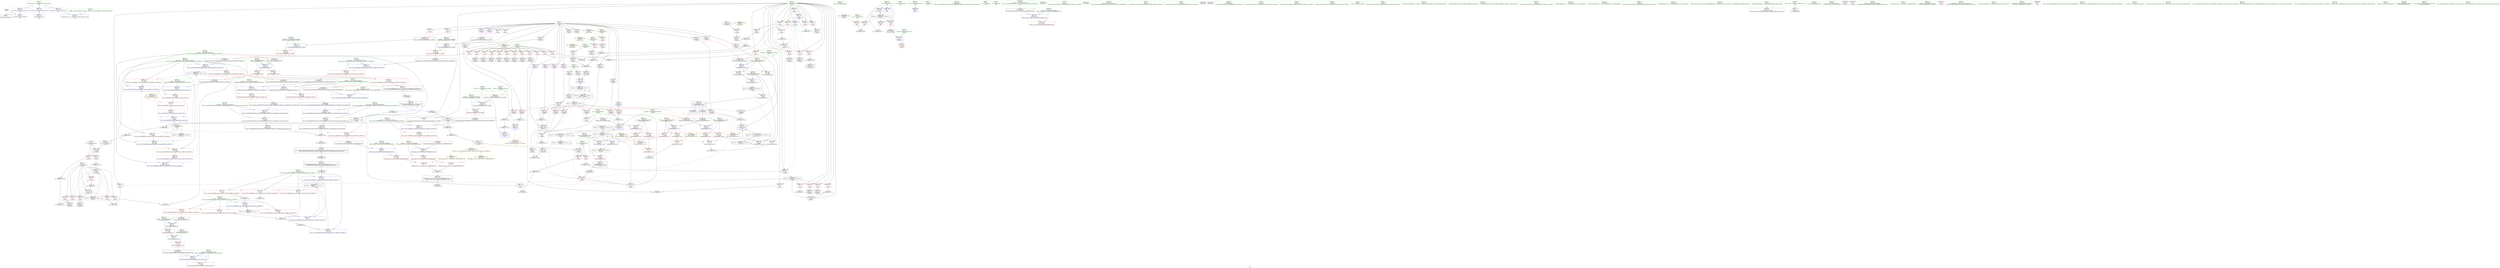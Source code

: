digraph "SVFG" {
	label="SVFG";

	Node0x557adaefdff0 [shape=record,color=grey,label="{NodeID: 0\nNullPtr}"];
	Node0x557adaefdff0 -> Node0x557adaf29a00[style=solid];
	Node0x557adaefdff0 -> Node0x557adaf35f80[style=solid];
	Node0x557adaf41a80 [shape=record,color=grey,label="{NodeID: 443\n216 = Binary(215, 195, )\n}"];
	Node0x557adaf41a80 -> Node0x557adaf42f80[style=solid];
	Node0x557adaf35f80 [shape=record,color=blue, style = dotted,label="{NodeID: 277\n583\<--3\nllvm.global_ctors_2\<--dummyVal\nGlob }"];
	Node0x557adaf29c70 [shape=record,color=red,label="{NodeID: 194\n151\<--57\n\<--n\n_Z5solvei\n}"];
	Node0x557adaf29c70 -> Node0x557adaf26e90[style=solid];
	Node0x557adaf26e90 [shape=record,color=black,label="{NodeID: 111\n152\<--151\nidxprom24\<--\n_Z5solvei\n}"];
	Node0x557adaf250a0 [shape=record,color=green,label="{NodeID: 28\n61\<--62\nr\<--r_field_insensitive\n_Z5solvei\n}"];
	Node0x557adaf250a0 -> Node0x557adaf2a490[style=solid];
	Node0x557adaf67d80 [shape=record,color=yellow,style=double,label="{NodeID: 637\n80V_2 = CSCHI(MR_80V_1)\npts\{416 \}\nCS[]|{<s0>15|<s1>15|<s2>15}}"];
	Node0x557adaf67d80:s0 -> Node0x557adaf34f10[style=dashed,color=blue];
	Node0x557adaf67d80:s1 -> Node0x557adaf34fe0[style=dashed,color=blue];
	Node0x557adaf67d80:s2 -> Node0x557adaf5a160[style=dashed,color=blue];
	Node0x557adaf37670 [shape=record,color=blue,label="{NodeID: 305\n352\<--347\n__b.addr\<--__b\n_ZSt3maxIxERKT_S2_S2_\n}"];
	Node0x557adaf37670 -> Node0x557adaf33ed0[style=dashed];
	Node0x557adaf37670 -> Node0x557adaf33fa0[style=dashed];
	Node0x557adaf2b330 [shape=record,color=red,label="{NodeID: 222\n275\<--274\n\<--arrayidx83\n_Z5solvei\n}"];
	Node0x557adaf2b330 -> Node0x557adaf40b80[style=solid];
	Node0x557adaf2ce70 [shape=record,color=purple,label="{NodeID: 139\n139\<--8\narrayidx19\<--S\n_Z5solvei\n}"];
	Node0x557adaf2ce70 -> Node0x557adaf36490[style=solid];
	Node0x557adaf278d0 [shape=record,color=green,label="{NodeID: 56\n373\<--374\nmain\<--main_field_insensitive\n}"];
	Node0x557adaf83e00 [shape=record,color=black,label="{NodeID: 665\n296 = PHI(69, 73, )\n2nd arg _ZSt11lower_boundIPxxET_S1_S1_RKT0_ }"];
	Node0x557adaf83e00 -> Node0x557adaf37190[style=solid];
	Node0x557adad1d710 [shape=record,color=yellow,style=double,label="{NodeID: 499\n64V_1 = ENCHI(MR_64V_0)\npts\{379 \}\nFun[main]}"];
	Node0x557adad1d710 -> Node0x557adaf34210[style=dashed];
	Node0x557adaf38d30 [shape=record,color=blue,label="{NodeID: 333\n567\<--562\n__n.addr\<--__n\n_ZSt9__advanceIPxlEvRT_T0_St26random_access_iterator_tag\n}"];
	Node0x557adaf38d30 -> Node0x557adaf35c10[style=dashed];
	Node0x557adaf34960 [shape=record,color=red,label="{NodeID: 250\n441\<--409\n\<--__val.addr\n_ZSt13__lower_boundIPxxN9__gnu_cxx5__ops14_Iter_less_valEET_S4_S4_RKT0_T1_\n|{<s0>16}}"];
	Node0x557adaf34960:s0 -> Node0x557adaf82ca0[style=solid,color=red];
	Node0x557adaf2e5c0 [shape=record,color=purple,label="{NodeID: 167\n574\<--573\nadd.ptr\<--\n_ZSt9__advanceIPxlEvRT_T0_St26random_access_iterator_tag\n}"];
	Node0x557adaf2e5c0 -> Node0x557adaf38e00[style=solid];
	Node0x557adaf290e0 [shape=record,color=green,label="{NodeID: 84\n520\<--521\n__it.addr\<--__it.addr_field_insensitive\n_ZNK9__gnu_cxx5__ops14_Iter_less_valclIPxKxEEbT_RT0_\n}"];
	Node0x557adaf290e0 -> Node0x557adaf35660[style=solid];
	Node0x557adaf290e0 -> Node0x557adaf38850[style=solid];
	Node0x557adaf23d60 [shape=record,color=green,label="{NodeID: 1\n7\<--1\n__dso_handle\<--dummyObj\nGlob }"];
	Node0x557adaf41c00 [shape=record,color=grey,label="{NodeID: 444\n116 = Binary(115, 117, )\n}"];
	Node0x557adaf41c00 -> Node0x557adaf362f0[style=solid];
	Node0x557adaf36080 [shape=record,color=blue,label="{NodeID: 278\n51\<--50\ntst.addr\<--tst\n_Z5solvei\n}"];
	Node0x557adaf36080 -> Node0x557adaf2e690[style=dashed];
	Node0x557adaf29d40 [shape=record,color=red,label="{NodeID: 195\n168\<--57\n\<--n\n_Z5solvei\n}"];
	Node0x557adaf29d40 -> Node0x557adaf27100[style=solid];
	Node0x557adaf26f60 [shape=record,color=black,label="{NodeID: 112\n162\<--159\nsub.ptr.lhs.cast\<--call26\n_Z5solvei\n}"];
	Node0x557adaf26f60 -> Node0x557adaf40400[style=solid];
	Node0x557adaf25170 [shape=record,color=green,label="{NodeID: 29\n63\<--64\ns\<--s_field_insensitive\n_Z5solvei\n}"];
	Node0x557adaf25170 -> Node0x557adaf2a560[style=solid];
	Node0x557adaa2a0c0 [shape=record,color=black,label="{NodeID: 638\n250 = PHI(345, )\n|{<s0>7}}"];
	Node0x557adaa2a0c0:s0 -> Node0x557adaf82900[style=solid,color=red];
	Node0x557adaf55b60 [shape=record,color=black,label="{NodeID: 472\nMR_2V_2 = PHI(MR_2V_3, MR_2V_1, )\npts\{11 \}\n|{|<s12>4|<s13>5|<s14>6|<s15>7|<s16>8|<s17>13}}"];
	Node0x557adaf55b60 -> Node0x557adaf2ab10[style=dashed];
	Node0x557adaf55b60 -> Node0x557adaf2acb0[style=dashed];
	Node0x557adaf55b60 -> Node0x557adaf2ad80[style=dashed];
	Node0x557adaf55b60 -> Node0x557adaf2ae50[style=dashed];
	Node0x557adaf55b60 -> Node0x557adaf2af20[style=dashed];
	Node0x557adaf55b60 -> Node0x557adaf2aff0[style=dashed];
	Node0x557adaf55b60 -> Node0x557adaf2b0c0[style=dashed];
	Node0x557adaf55b60 -> Node0x557adaf2b190[style=dashed];
	Node0x557adaf55b60 -> Node0x557adaf2b260[style=dashed];
	Node0x557adaf55b60 -> Node0x557adaf2b330[style=dashed];
	Node0x557adaf55b60 -> Node0x557adaf2b400[style=dashed];
	Node0x557adaf55b60 -> Node0x557adaf36490[style=dashed];
	Node0x557adaf55b60:s12 -> Node0x557adaf61bb0[style=dashed,color=red];
	Node0x557adaf55b60:s13 -> Node0x557adaf61bb0[style=dashed,color=red];
	Node0x557adaf55b60:s14 -> Node0x557adaf54630[style=dashed,color=red];
	Node0x557adaf55b60:s15 -> Node0x557adaf54630[style=dashed,color=red];
	Node0x557adaf55b60:s16 -> Node0x557adaf60f60[style=dashed,color=red];
	Node0x557adaf55b60:s17 -> Node0x557adaf5c960[style=dashed,color=blue];
	Node0x557adaf37740 [shape=record,color=blue,label="{NodeID: 306\n348\<--362\nretval\<--\n_ZSt3maxIxERKT_S2_S2_\n}"];
	Node0x557adaf37740 -> Node0x557adaf5bf60[style=dashed];
	Node0x557adaf2b400 [shape=record,color=red,label="{NodeID: 223\n282\<--281\n\<--arrayidx87\n_Z5solvei\n}"];
	Node0x557adaf2b400 -> Node0x557adaf2c4b0[style=solid];
	Node0x557adaf2cf40 [shape=record,color=purple,label="{NodeID: 140\n148\<--8\n\<--S\n_Z5solvei\n}"];
	Node0x557adaf279d0 [shape=record,color=green,label="{NodeID: 57\n376\<--377\nretval\<--retval_field_insensitive\nmain\n}"];
	Node0x557adaf279d0 -> Node0x557adaf378e0[style=solid];
	Node0x557adaf83f80 [shape=record,color=black,label="{NodeID: 666\n400 = PHI(310, )\n0th arg _ZSt13__lower_boundIPxxN9__gnu_cxx5__ops14_Iter_less_valEET_S4_S4_RKT0_T1_ }"];
	Node0x557adaf83f80 -> Node0x557adaf37b50[style=solid];
	Node0x557adaf38e00 [shape=record,color=blue,label="{NodeID: 334\n572\<--574\n\<--add.ptr\n_ZSt9__advanceIPxlEvRT_T0_St26random_access_iterator_tag\n|{<s0>20}}"];
	Node0x557adaf38e00:s0 -> Node0x557adaf67d80[style=dashed,color=blue];
	Node0x557adaf34a30 [shape=record,color=red,label="{NodeID: 251\n427\<--411\n\<--__len\n_ZSt13__lower_boundIPxxN9__gnu_cxx5__ops14_Iter_less_valEET_S4_S4_RKT0_T1_\n}"];
	Node0x557adaf34a30 -> Node0x557adaf42e00[style=solid];
	Node0x557adaf2e690 [shape=record,color=red,label="{NodeID: 168\n271\<--51\n\<--tst.addr\n_Z5solvei\n}"];
	Node0x557adaf291b0 [shape=record,color=green,label="{NodeID: 85\n522\<--523\n__val.addr\<--__val.addr_field_insensitive\n_ZNK9__gnu_cxx5__ops14_Iter_less_valclIPxKxEEbT_RT0_\n}"];
	Node0x557adaf291b0 -> Node0x557adaf35730[style=solid];
	Node0x557adaf291b0 -> Node0x557adaf38920[style=solid];
	Node0x557adaf23df0 [shape=record,color=green,label="{NodeID: 2\n14\<--1\n.str\<--dummyObj\nGlob }"];
	Node0x557adaf41d80 [shape=record,color=grey,label="{NodeID: 445\n194 = Binary(193, 195, )\n}"];
	Node0x557adaf41d80 -> Node0x557adaf36a40[style=solid];
	Node0x557adaf36150 [shape=record,color=blue,label="{NodeID: 279\n53\<--87\ni\<--\n_Z5solvei\n}"];
	Node0x557adaf36150 -> Node0x557adaf2e760[style=dashed];
	Node0x557adaf36150 -> Node0x557adaf2e830[style=dashed];
	Node0x557adaf36150 -> Node0x557adaf2e900[style=dashed];
	Node0x557adaf36150 -> Node0x557adaf2e9d0[style=dashed];
	Node0x557adaf36150 -> Node0x557adaf362f0[style=dashed];
	Node0x557adaf36150 -> Node0x557adaf363c0[style=dashed];
	Node0x557adaf29e10 [shape=record,color=red,label="{NodeID: 196\n173\<--57\n\<--n\n_Z5solvei\n}"];
	Node0x557adaf29e10 -> Node0x557adaf2baf0[style=solid];
	Node0x557adaf27030 [shape=record,color=black,label="{NodeID: 113\n166\<--164\nconv27\<--sub.ptr.div\n_Z5solvei\n}"];
	Node0x557adaf27030 -> Node0x557adaf36700[style=solid];
	Node0x557adaf25240 [shape=record,color=green,label="{NodeID: 30\n65\<--66\nq\<--q_field_insensitive\n_Z5solvei\n}"];
	Node0x557adaf25240 -> Node0x557adaf2a630[style=solid];
	Node0x557adaf7fc80 [shape=record,color=black,label="{NodeID: 639\n253 = PHI(345, )\n|{<s0>8}}"];
	Node0x557adaf7fc80:s0 -> Node0x557adaf83030[style=solid,color=red];
	Node0x557adaf623c0 [shape=record,color=yellow,style=double,label="{NodeID: 556\n42V_1 = ENCHI(MR_42V_0)\npts\{11 70 74 \}\nFun[_ZSt13__lower_boundIPxxN9__gnu_cxx5__ops14_Iter_less_valEET_S4_S4_RKT0_T1_]|{<s0>16|<s1>16}}"];
	Node0x557adaf623c0:s0 -> Node0x557adaf54710[style=dashed,color=red];
	Node0x557adaf623c0:s1 -> Node0x557adaf5fec0[style=dashed,color=red];
	Node0x557adaf37810 [shape=record,color=blue,label="{NodeID: 307\n348\<--365\nretval\<--\n_ZSt3maxIxERKT_S2_S2_\n}"];
	Node0x557adaf37810 -> Node0x557adaf5bf60[style=dashed];
	Node0x557adaf2b4d0 [shape=record,color=red,label="{NodeID: 224\n310\<--297\n\<--__first.addr\n_ZSt11lower_boundIPxxET_S1_S1_RKT0_\n|{<s0>11}}"];
	Node0x557adaf2b4d0:s0 -> Node0x557adaf83f80[style=solid,color=red];
	Node0x557adaf2d010 [shape=record,color=purple,label="{NodeID: 141\n153\<--8\narrayidx25\<--S\n_Z5solvei\n}"];
	Node0x557adaf2d010 -> Node0x557adaf2acb0[style=solid];
	Node0x557adaf27aa0 [shape=record,color=green,label="{NodeID: 58\n378\<--379\ntst\<--tst_field_insensitive\nmain\n}"];
	Node0x557adaf27aa0 -> Node0x557adaf34210[style=solid];
	Node0x557adaf84090 [shape=record,color=black,label="{NodeID: 667\n401 = PHI(311, )\n1st arg _ZSt13__lower_boundIPxxN9__gnu_cxx5__ops14_Iter_less_valEET_S4_S4_RKT0_T1_ }"];
	Node0x557adaf84090 -> Node0x557adaf37c20[style=solid];
	Node0x557adaf34b00 [shape=record,color=red,label="{NodeID: 252\n431\<--411\n\<--__len\n_ZSt13__lower_boundIPxxN9__gnu_cxx5__ops14_Iter_less_valEET_S4_S4_RKT0_T1_\n}"];
	Node0x557adaf34b00 -> Node0x557adaf3ff80[style=solid];
	Node0x557adaf2e760 [shape=record,color=red,label="{NodeID: 169\n89\<--53\n\<--i\n_Z5solvei\n}"];
	Node0x557adaf2e760 -> Node0x557adaf42c80[style=solid];
	Node0x557adaf29280 [shape=record,color=green,label="{NodeID: 86\n537\<--538\n\<--field_insensitive\n_ZSt10__distanceIPxENSt15iterator_traitsIT_E15difference_typeES2_S2_St26random_access_iterator_tag\n}"];
	Node0x557adaf23e80 [shape=record,color=green,label="{NodeID: 3\n16\<--1\n.str.1\<--dummyObj\nGlob }"];
	Node0x557adaf41f00 [shape=record,color=grey,label="{NodeID: 446\n395 = Binary(394, 117, )\n}"];
	Node0x557adaf41f00 -> Node0x557adaf37a80[style=solid];
	Node0x557adaf36220 [shape=record,color=blue,label="{NodeID: 280\n112\<--109\narrayidx\<--conv7\n_Z5solvei\n}"];
	Node0x557adaf36220 -> Node0x557adaf5ab60[style=dashed];
	Node0x557adaf29ee0 [shape=record,color=red,label="{NodeID: 197\n188\<--57\n\<--n\n_Z5solvei\n}"];
	Node0x557adaf29ee0 -> Node0x557adaf2bd60[style=solid];
	Node0x557adaf27100 [shape=record,color=black,label="{NodeID: 114\n169\<--168\nidx.ext28\<--\n_Z5solvei\n}"];
	Node0x557adaf25310 [shape=record,color=green,label="{NodeID: 31\n67\<--68\np1\<--p1_field_insensitive\n_Z5solvei\n}"];
	Node0x557adaf25310 -> Node0x557adaf2a700[style=solid];
	Node0x557adaf25310 -> Node0x557adaf2a7d0[style=solid];
	Node0x557adaf25310 -> Node0x557adaf36700[style=solid];
	Node0x557adaf81d30 [shape=record,color=black,label="{NodeID: 640\n254 = PHI(320, )\n}"];
	Node0x557adaf81d30 -> Node0x557adaf2b260[style=solid];
	Node0x557adaf56560 [shape=record,color=black,label="{NodeID: 474\nMR_6V_9 = PHI(MR_6V_10, MR_6V_8, )\npts\{54 \}\n}"];
	Node0x557adaf56560 -> Node0x557adaf2eeb0[style=dashed];
	Node0x557adaf56560 -> Node0x557adaf2ef80[style=dashed];
	Node0x557adaf56560 -> Node0x557adaf2f050[style=dashed];
	Node0x557adaf56560 -> Node0x557adaf2f120[style=dashed];
	Node0x557adaf56560 -> Node0x557adaf2f1f0[style=dashed];
	Node0x557adaf56560 -> Node0x557adaf2f2c0[style=dashed];
	Node0x557adaf56560 -> Node0x557adaf2f390[style=dashed];
	Node0x557adaf56560 -> Node0x557adaf36f20[style=dashed];
	Node0x557adaf378e0 [shape=record,color=blue,label="{NodeID: 308\n376\<--87\nretval\<--\nmain\n}"];
	Node0x557adaf2b5a0 [shape=record,color=red,label="{NodeID: 225\n311\<--299\n\<--__last.addr\n_ZSt11lower_boundIPxxET_S1_S1_RKT0_\n|{<s0>11}}"];
	Node0x557adaf2b5a0:s0 -> Node0x557adaf84090[style=solid,color=red];
	Node0x557adaf2d0e0 [shape=record,color=purple,label="{NodeID: 142\n158\<--8\n\<--S\n_Z5solvei\n|{<s0>4}}"];
	Node0x557adaf2d0e0:s0 -> Node0x557adaf83aa0[style=solid,color=red];
	Node0x557adaf27b70 [shape=record,color=green,label="{NodeID: 59\n380\<--381\ncnt\<--cnt_field_insensitive\nmain\n}"];
	Node0x557adaf27b70 -> Node0x557adaf342e0[style=solid];
	Node0x557adaf27b70 -> Node0x557adaf343b0[style=solid];
	Node0x557adaf27b70 -> Node0x557adaf34480[style=solid];
	Node0x557adaf27b70 -> Node0x557adaf379b0[style=solid];
	Node0x557adaf27b70 -> Node0x557adaf37a80[style=solid];
	Node0x557adaf841a0 [shape=record,color=black,label="{NodeID: 668\n402 = PHI(312, )\n2nd arg _ZSt13__lower_boundIPxxN9__gnu_cxx5__ops14_Iter_less_valEET_S4_S4_RKT0_T1_ }"];
	Node0x557adaf841a0 -> Node0x557adaf37cf0[style=solid];
	Node0x557adaf5ea20 [shape=record,color=yellow,style=double,label="{NodeID: 502\n80V_1 = ENCHI(MR_80V_0)\npts\{416 \}\nFun[_ZSt7advanceIPxlEvRT_T0_]|{<s0>20|<s1>20}}"];
	Node0x557adaf5ea20:s0 -> Node0x557adaf35ce0[style=dashed,color=red];
	Node0x557adaf5ea20:s1 -> Node0x557adaf38e00[style=dashed,color=red];
	Node0x557adaf34bd0 [shape=record,color=red,label="{NodeID: 253\n451\<--411\n\<--__len\n_ZSt13__lower_boundIPxxN9__gnu_cxx5__ops14_Iter_less_valEET_S4_S4_RKT0_T1_\n}"];
	Node0x557adaf34bd0 -> Node0x557adaf40d00[style=solid];
	Node0x557adaf2e830 [shape=record,color=red,label="{NodeID: 170\n93\<--53\n\<--i\n_Z5solvei\n}"];
	Node0x557adaf2e830 -> Node0x557adaf264d0[style=solid];
	Node0x557adaf29350 [shape=record,color=green,label="{NodeID: 87\n539\<--540\n__first.addr\<--__first.addr_field_insensitive\n_ZSt10__distanceIPxENSt15iterator_traitsIT_E15difference_typeES2_S2_St26random_access_iterator_tag\n}"];
	Node0x557adaf29350 -> Node0x557adaf359a0[style=solid];
	Node0x557adaf29350 -> Node0x557adaf389f0[style=solid];
	Node0x557adaf23f10 [shape=record,color=green,label="{NodeID: 4\n18\<--1\n.str.2\<--dummyObj\nGlob }"];
	Node0x557adaf42080 [shape=record,color=grey,label="{NodeID: 447\n99 = Binary(95, 98, )\n}"];
	Node0x557adaf42080 -> Node0x557adaf42500[style=solid];
	Node0x557adaf362f0 [shape=record,color=blue,label="{NodeID: 281\n53\<--116\ni\<--inc\n_Z5solvei\n}"];
	Node0x557adaf362f0 -> Node0x557adaf2e760[style=dashed];
	Node0x557adaf362f0 -> Node0x557adaf2e830[style=dashed];
	Node0x557adaf362f0 -> Node0x557adaf2e900[style=dashed];
	Node0x557adaf362f0 -> Node0x557adaf2e9d0[style=dashed];
	Node0x557adaf362f0 -> Node0x557adaf362f0[style=dashed];
	Node0x557adaf362f0 -> Node0x557adaf363c0[style=dashed];
	Node0x557adaf29fb0 [shape=record,color=red,label="{NodeID: 198\n207\<--57\n\<--n\n_Z5solvei\n}"];
	Node0x557adaf29fb0 -> Node0x557adaf43d00[style=solid];
	Node0x557adaf2baf0 [shape=record,color=black,label="{NodeID: 115\n174\<--173\nidxprom32\<--\n_Z5solvei\n}"];
	Node0x557adaf253e0 [shape=record,color=green,label="{NodeID: 32\n69\<--70\nref.tmp\<--ref.tmp_field_insensitive\n_Z5solvei\n|{|<s1>4}}"];
	Node0x557adaf253e0 -> Node0x557adaf36630[style=solid];
	Node0x557adaf253e0:s1 -> Node0x557adaf83e00[style=solid,color=red];
	Node0x557adaf81e70 [shape=record,color=black,label="{NodeID: 641\n422 = PHI(467, )\n}"];
	Node0x557adaf81e70 -> Node0x557adaf37dc0[style=solid];
	Node0x557adaf56a60 [shape=record,color=black,label="{NodeID: 475\nMR_8V_2 = PHI(MR_8V_6, MR_8V_1, )\npts\{56 \}\n}"];
	Node0x557adaf56a60 -> Node0x557adaf36b10[style=dashed];
	Node0x557adaf56a60 -> Node0x557adaf56a60[style=dashed];
	Node0x557adaf379b0 [shape=record,color=blue,label="{NodeID: 309\n380\<--117\ncnt\<--\nmain\n}"];
	Node0x557adaf379b0 -> Node0x557adaf5c460[style=dashed];
	Node0x557adaf2b670 [shape=record,color=red,label="{NodeID: 226\n312\<--301\n\<--__val.addr\n_ZSt11lower_boundIPxxET_S1_S1_RKT0_\n|{<s0>11}}"];
	Node0x557adaf2b670:s0 -> Node0x557adaf841a0[style=solid,color=red];
	Node0x557adaf2d1b0 [shape=record,color=purple,label="{NodeID: 143\n170\<--8\n\<--S\n_Z5solvei\n}"];
	Node0x557adaf27c40 [shape=record,color=green,label="{NodeID: 60\n403\<--404\n__comp\<--__comp_field_insensitive\n_ZSt13__lower_boundIPxxN9__gnu_cxx5__ops14_Iter_less_valEET_S4_S4_RKT0_T1_\n|{<s0>16}}"];
	Node0x557adaf27c40:s0 -> Node0x557adaf82a80[style=solid,color=red];
	Node0x557adaf84af0 [shape=record,color=black,label="{NodeID: 669\n83 = PHI()\n}"];
	Node0x557adaf34ca0 [shape=record,color=red,label="{NodeID: 254\n436\<--413\n\<--__half\n_ZSt13__lower_boundIPxxN9__gnu_cxx5__ops14_Iter_less_valEET_S4_S4_RKT0_T1_\n|{<s0>15}}"];
	Node0x557adaf34ca0:s0 -> Node0x557adaf825b0[style=solid,color=red];
	Node0x557adaf2e900 [shape=record,color=red,label="{NodeID: 171\n110\<--53\n\<--i\n_Z5solvei\n}"];
	Node0x557adaf2e900 -> Node0x557adaf269b0[style=solid];
	Node0x557adaf29420 [shape=record,color=green,label="{NodeID: 88\n541\<--542\n__last.addr\<--__last.addr_field_insensitive\n_ZSt10__distanceIPxENSt15iterator_traitsIT_E15difference_typeES2_S2_St26random_access_iterator_tag\n}"];
	Node0x557adaf29420 -> Node0x557adaf35a70[style=solid];
	Node0x557adaf29420 -> Node0x557adaf38ac0[style=solid];
	Node0x557adaf23fa0 [shape=record,color=green,label="{NodeID: 5\n21\<--1\n\<--dummyObj\nCan only get source location for instruction, argument, global var or function.}"];
	Node0x557adaf42200 [shape=record,color=grey,label="{NodeID: 448\n200 = Binary(199, 195, )\n}"];
	Node0x557adaf42200 -> Node0x557adaf43a00[style=solid];
	Node0x557adaf363c0 [shape=record,color=blue,label="{NodeID: 282\n53\<--87\ni\<--\n_Z5solvei\n}"];
	Node0x557adaf363c0 -> Node0x557adaf2eaa0[style=dashed];
	Node0x557adaf363c0 -> Node0x557adaf2eb70[style=dashed];
	Node0x557adaf363c0 -> Node0x557adaf2ec40[style=dashed];
	Node0x557adaf363c0 -> Node0x557adaf2ed10[style=dashed];
	Node0x557adaf363c0 -> Node0x557adaf2ede0[style=dashed];
	Node0x557adaf363c0 -> Node0x557adaf36560[style=dashed];
	Node0x557adaf363c0 -> Node0x557adaf36a40[style=dashed];
	Node0x557adaf2a080 [shape=record,color=red,label="{NodeID: 199\n224\<--57\n\<--n\n_Z5solvei\n}"];
	Node0x557adaf2a080 -> Node0x557adaf43280[style=solid];
	Node0x557adaf2bbc0 [shape=record,color=black,label="{NodeID: 116\n183\<--182\nsub.ptr.lhs.cast37\<--call36\n_Z5solvei\n}"];
	Node0x557adaf2bbc0 -> Node0x557adaf41480[style=solid];
	Node0x557adaf254b0 [shape=record,color=green,label="{NodeID: 33\n71\<--72\np2\<--p2_field_insensitive\n_Z5solvei\n}"];
	Node0x557adaf254b0 -> Node0x557adaf2a8a0[style=solid];
	Node0x557adaf254b0 -> Node0x557adaf2a970[style=solid];
	Node0x557adaf254b0 -> Node0x557adaf368a0[style=solid];
	Node0x557adaf81fb0 [shape=record,color=black,label="{NodeID: 642\n442 = PHI(514, )\n}"];
	Node0x557adaf56f60 [shape=record,color=black,label="{NodeID: 476\nMR_28V_3 = PHI(MR_28V_7, MR_28V_2, )\npts\{76 \}\n}"];
	Node0x557adaf56f60 -> Node0x557adaf2aa40[style=dashed];
	Node0x557adaf56f60 -> Node0x557adaf56f60[style=dashed];
	Node0x557adaf56f60 -> Node0x557adaf58360[style=dashed];
	Node0x557adaf37a80 [shape=record,color=blue,label="{NodeID: 310\n380\<--395\ncnt\<--inc\nmain\n}"];
	Node0x557adaf37a80 -> Node0x557adaf5c460[style=dashed];
	Node0x557adaf2b740 [shape=record,color=red,label="{NodeID: 227\n343\<--323\n\<--retval\n_ZSt3minIxERKT_S2_S2_\n}"];
	Node0x557adaf2b740 -> Node0x557adaf2c650[style=solid];
	Node0x557adaf2d280 [shape=record,color=purple,label="{NodeID: 144\n175\<--8\narrayidx33\<--S\n_Z5solvei\n}"];
	Node0x557adaf2d280 -> Node0x557adaf2ad80[style=solid];
	Node0x557adaf27d10 [shape=record,color=green,label="{NodeID: 61\n405\<--406\n__first.addr\<--__first.addr_field_insensitive\n_ZSt13__lower_boundIPxxN9__gnu_cxx5__ops14_Iter_less_valEET_S4_S4_RKT0_T1_\n}"];
	Node0x557adaf27d10 -> Node0x557adaf34550[style=solid];
	Node0x557adaf27d10 -> Node0x557adaf34620[style=solid];
	Node0x557adaf27d10 -> Node0x557adaf346f0[style=solid];
	Node0x557adaf27d10 -> Node0x557adaf347c0[style=solid];
	Node0x557adaf27d10 -> Node0x557adaf37b50[style=solid];
	Node0x557adaf27d10 -> Node0x557adaf38030[style=solid];
	Node0x557adaf27d10 -> Node0x557adaf38100[style=solid];
	Node0x557adaf84bf0 [shape=record,color=black,label="{NodeID: 670\n32 = PHI()\n}"];
	Node0x557adaf34d70 [shape=record,color=red,label="{NodeID: 255\n452\<--413\n\<--__half\n_ZSt13__lower_boundIPxxN9__gnu_cxx5__ops14_Iter_less_valEET_S4_S4_RKT0_T1_\n}"];
	Node0x557adaf34d70 -> Node0x557adaf40d00[style=solid];
	Node0x557adaf2e9d0 [shape=record,color=red,label="{NodeID: 172\n115\<--53\n\<--i\n_Z5solvei\n}"];
	Node0x557adaf2e9d0 -> Node0x557adaf41c00[style=solid];
	Node0x557adaf294f0 [shape=record,color=green,label="{NodeID: 89\n554\<--555\nretval\<--retval_field_insensitive\n_ZSt19__iterator_categoryIPxENSt15iterator_traitsIT_E17iterator_categoryERKS2_\n}"];
	Node0x557adaf24030 [shape=record,color=green,label="{NodeID: 6\n87\<--1\n\<--dummyObj\nCan only get source location for instruction, argument, global var or function.}"];
	Node0x557adaf42380 [shape=record,color=grey,label="{NodeID: 449\n211 = Binary(210, 195, )\n}"];
	Node0x557adaf42380 -> Node0x557adaf36b10[style=solid];
	Node0x557adaf36490 [shape=record,color=blue,label="{NodeID: 283\n139\<--135\narrayidx19\<--add16\n_Z5solvei\n}"];
	Node0x557adaf36490 -> Node0x557adaf55b60[style=dashed];
	Node0x557adaf2a150 [shape=record,color=red,label="{NodeID: 200\n230\<--57\n\<--n\n_Z5solvei\n}"];
	Node0x557adaf2a150 -> Node0x557adaf2bf00[style=solid];
	Node0x557adaf2bc90 [shape=record,color=black,label="{NodeID: 117\n186\<--185\nconv40\<--sub.ptr.div39\n_Z5solvei\n}"];
	Node0x557adaf2bc90 -> Node0x557adaf368a0[style=solid];
	Node0x557adaf25580 [shape=record,color=green,label="{NodeID: 34\n73\<--74\nref.tmp31\<--ref.tmp31_field_insensitive\n_Z5solvei\n|{|<s1>5}}"];
	Node0x557adaf25580 -> Node0x557adaf367d0[style=solid];
	Node0x557adaf25580:s1 -> Node0x557adaf83e00[style=solid,color=red];
	Node0x557adaf820c0 [shape=record,color=black,label="{NodeID: 643\n316 = PHI(399, )\n}"];
	Node0x557adaf820c0 -> Node0x557adaf2c580[style=solid];
	Node0x557adaf57460 [shape=record,color=black,label="{NodeID: 477\nMR_30V_2 = PHI(MR_30V_6, MR_30V_1, )\npts\{78 \}\n}"];
	Node0x557adaf57460 -> Node0x557adaf36be0[style=dashed];
	Node0x557adaf57460 -> Node0x557adaf57460[style=dashed];
	Node0x557adaf57460 -> Node0x557adaf5b560[style=dashed];
	Node0x557adaf37b50 [shape=record,color=blue,label="{NodeID: 311\n405\<--400\n__first.addr\<--__first\n_ZSt13__lower_boundIPxxN9__gnu_cxx5__ops14_Iter_less_valEET_S4_S4_RKT0_T1_\n}"];
	Node0x557adaf37b50 -> Node0x557adaf34550[style=dashed];
	Node0x557adaf37b50 -> Node0x557adaf59260[style=dashed];
	Node0x557adaf2b810 [shape=record,color=red,label="{NodeID: 228\n333\<--325\n\<--__a.addr\n_ZSt3minIxERKT_S2_S2_\n}"];
	Node0x557adaf2b810 -> Node0x557adaf33b90[style=solid];
	Node0x557adaf2d350 [shape=record,color=purple,label="{NodeID: 145\n181\<--8\n\<--S\n_Z5solvei\n|{<s0>5}}"];
	Node0x557adaf2d350:s0 -> Node0x557adaf83aa0[style=solid,color=red];
	Node0x557adaf27de0 [shape=record,color=green,label="{NodeID: 62\n407\<--408\n__last.addr\<--__last.addr_field_insensitive\n_ZSt13__lower_boundIPxxN9__gnu_cxx5__ops14_Iter_less_valEET_S4_S4_RKT0_T1_\n}"];
	Node0x557adaf27de0 -> Node0x557adaf34890[style=solid];
	Node0x557adaf27de0 -> Node0x557adaf37c20[style=solid];
	Node0x557adaf84cf0 [shape=record,color=black,label="{NodeID: 671\n182 = PHI(293, )\n}"];
	Node0x557adaf84cf0 -> Node0x557adaf2bbc0[style=solid];
	Node0x557adaf34e40 [shape=record,color=red,label="{NodeID: 256\n457\<--413\n\<--__half\n_ZSt13__lower_boundIPxxN9__gnu_cxx5__ops14_Iter_less_valEET_S4_S4_RKT0_T1_\n}"];
	Node0x557adaf34e40 -> Node0x557adaf382a0[style=solid];
	Node0x557adaf2eaa0 [shape=record,color=red,label="{NodeID: 173\n122\<--53\n\<--i\n_Z5solvei\n}"];
	Node0x557adaf2eaa0 -> Node0x557adaf43580[style=solid];
	Node0x557adaf295c0 [shape=record,color=green,label="{NodeID: 90\n556\<--557\n.addr\<--.addr_field_insensitive\n_ZSt19__iterator_categoryIPxENSt15iterator_traitsIT_E17iterator_categoryERKS2_\n}"];
	Node0x557adaf295c0 -> Node0x557adaf38b90[style=solid];
	Node0x557adaf240c0 [shape=record,color=green,label="{NodeID: 7\n96\<--1\n\<--dummyObj\nCan only get source location for instruction, argument, global var or function.}"];
	Node0x557adaf42500 [shape=record,color=grey,label="{NodeID: 450\n102 = Binary(99, 101, )\n}"];
	Node0x557adaf42500 -> Node0x557adaf41900[style=solid];
	Node0x557adaf36560 [shape=record,color=blue,label="{NodeID: 284\n53\<--143\ni\<--inc21\n_Z5solvei\n}"];
	Node0x557adaf36560 -> Node0x557adaf2eaa0[style=dashed];
	Node0x557adaf36560 -> Node0x557adaf2eb70[style=dashed];
	Node0x557adaf36560 -> Node0x557adaf2ec40[style=dashed];
	Node0x557adaf36560 -> Node0x557adaf2ed10[style=dashed];
	Node0x557adaf36560 -> Node0x557adaf2ede0[style=dashed];
	Node0x557adaf36560 -> Node0x557adaf36560[style=dashed];
	Node0x557adaf36560 -> Node0x557adaf36a40[style=dashed];
	Node0x557adaf2a220 [shape=record,color=red,label="{NodeID: 201\n272\<--57\n\<--n\n_Z5solvei\n}"];
	Node0x557adaf2a220 -> Node0x557adaf2c240[style=solid];
	Node0x557adaf2bd60 [shape=record,color=black,label="{NodeID: 118\n189\<--188\nidxprom41\<--\n_Z5solvei\n}"];
	Node0x557adaf25650 [shape=record,color=green,label="{NodeID: 35\n75\<--76\nres\<--res_field_insensitive\n_Z5solvei\n|{|<s3>8}}"];
	Node0x557adaf25650 -> Node0x557adaf2aa40[style=solid];
	Node0x557adaf25650 -> Node0x557adaf36970[style=solid];
	Node0x557adaf25650 -> Node0x557adaf36d80[style=solid];
	Node0x557adaf25650:s3 -> Node0x557adaf82ef0[style=solid,color=red];
	Node0x557adaf82230 [shape=record,color=black,label="{NodeID: 644\n384 = PHI()\n}"];
	Node0x557adaf57960 [shape=record,color=black,label="{NodeID: 478\nMR_32V_2 = PHI(MR_32V_6, MR_32V_1, )\npts\{80 \}\n}"];
	Node0x557adaf57960 -> Node0x557adaf36cb0[style=dashed];
	Node0x557adaf57960 -> Node0x557adaf57960[style=dashed];
	Node0x557adaf57960 -> Node0x557adaf5ba60[style=dashed];
	Node0x557adaf37c20 [shape=record,color=blue,label="{NodeID: 312\n407\<--401\n__last.addr\<--__last\n_ZSt13__lower_boundIPxxN9__gnu_cxx5__ops14_Iter_less_valEET_S4_S4_RKT0_T1_\n}"];
	Node0x557adaf37c20 -> Node0x557adaf34890[style=dashed];
	Node0x557adaf2b8e0 [shape=record,color=red,label="{NodeID: 229\n340\<--325\n\<--__a.addr\n_ZSt3minIxERKT_S2_S2_\n}"];
	Node0x557adaf2b8e0 -> Node0x557adaf374d0[style=solid];
	Node0x557adaf2d420 [shape=record,color=purple,label="{NodeID: 146\n190\<--8\narrayidx42\<--S\n_Z5solvei\n}"];
	Node0x557adaf2d420 -> Node0x557adaf2ae50[style=solid];
	Node0x557adaf27eb0 [shape=record,color=green,label="{NodeID: 63\n409\<--410\n__val.addr\<--__val.addr_field_insensitive\n_ZSt13__lower_boundIPxxN9__gnu_cxx5__ops14_Iter_less_valEET_S4_S4_RKT0_T1_\n}"];
	Node0x557adaf27eb0 -> Node0x557adaf34960[style=solid];
	Node0x557adaf27eb0 -> Node0x557adaf37cf0[style=solid];
	Node0x557adaf84f20 [shape=record,color=black,label="{NodeID: 672\n286 = PHI()\n}"];
	Node0x557adaf5edd0 [shape=record,color=yellow,style=double,label="{NodeID: 506\n32V_1 = ENCHI(MR_32V_0)\npts\{80 \}\nFun[_ZSt3maxIxERKT_S2_S2_]}"];
	Node0x557adaf5edd0 -> Node0x557adaf34140[style=dashed];
	Node0x557adaf3fc80 [shape=record,color=grey,label="{NodeID: 423\n137 = Binary(136, 117, )\n}"];
	Node0x557adaf3fc80 -> Node0x557adaf26cf0[style=solid];
	Node0x557adaf34f10 [shape=record,color=red,label="{NodeID: 257\n440\<--415\n\<--__middle\n_ZSt13__lower_boundIPxxN9__gnu_cxx5__ops14_Iter_less_valEET_S4_S4_RKT0_T1_\n|{<s0>16}}"];
	Node0x557adaf34f10:s0 -> Node0x557adaf82b90[style=solid,color=red];
	Node0x557adaf2eb70 [shape=record,color=red,label="{NodeID: 174\n126\<--53\n\<--i\n_Z5solvei\n}"];
	Node0x557adaf2eb70 -> Node0x557adaf26a80[style=solid];
	Node0x557adaf29690 [shape=record,color=green,label="{NodeID: 91\n563\<--564\n\<--field_insensitive\n_ZSt9__advanceIPxlEvRT_T0_St26random_access_iterator_tag\n}"];
	Node0x557adaf24150 [shape=record,color=green,label="{NodeID: 8\n117\<--1\n\<--dummyObj\nCan only get source location for instruction, argument, global var or function.}"];
	Node0x557adaf60f60 [shape=record,color=yellow,style=double,label="{NodeID: 534\n51V_1 = ENCHI(MR_51V_0)\npts\{11 78 80 \}\nFun[_ZSt3minIxERKT_S2_S2_]}"];
	Node0x557adaf60f60 -> Node0x557adaf33ac0[style=dashed];
	Node0x557adaf42680 [shape=record,color=grey,label="{NodeID: 451\n185 = Binary(184, 165, )\n}"];
	Node0x557adaf42680 -> Node0x557adaf2bc90[style=solid];
	Node0x557adaf36630 [shape=record,color=blue,label="{NodeID: 285\n69\<--155\nref.tmp\<--div\n_Z5solvei\n|{<s0>4}}"];
	Node0x557adaf36630:s0 -> Node0x557adaf61bb0[style=dashed,color=red];
	Node0x557adaf2a2f0 [shape=record,color=red,label="{NodeID: 202\n279\<--57\n\<--n\n_Z5solvei\n}"];
	Node0x557adaf2a2f0 -> Node0x557adaf2c3e0[style=solid];
	Node0x557adaf2be30 [shape=record,color=black,label="{NodeID: 119\n228\<--227\nidxprom58\<--\n_Z5solvei\n}"];
	Node0x557adaf25720 [shape=record,color=green,label="{NodeID: 36\n77\<--78\nref.tmp60\<--ref.tmp60_field_insensitive\n_Z5solvei\n|{|<s1>6}}"];
	Node0x557adaf25720 -> Node0x557adaf36be0[style=solid];
	Node0x557adaf25720:s1 -> Node0x557adaf826f0[style=solid,color=red];
	Node0x557adaf82300 [shape=record,color=black,label="{NodeID: 645\n485 = PHI(534, )\n}"];
	Node0x557adaf82300 -> Node0x557adaf2c8c0[style=solid];
	Node0x557adaf37cf0 [shape=record,color=blue,label="{NodeID: 313\n409\<--402\n__val.addr\<--__val\n_ZSt13__lower_boundIPxxN9__gnu_cxx5__ops14_Iter_less_valEET_S4_S4_RKT0_T1_\n}"];
	Node0x557adaf37cf0 -> Node0x557adaf34960[style=dashed];
	Node0x557adaf2b9b0 [shape=record,color=red,label="{NodeID: 230\n331\<--327\n\<--__b.addr\n_ZSt3minIxERKT_S2_S2_\n}"];
	Node0x557adaf2b9b0 -> Node0x557adaf33ac0[style=solid];
	Node0x557adaf2d4f0 [shape=record,color=purple,label="{NodeID: 147\n229\<--8\narrayidx59\<--S\n_Z5solvei\n|{<s0>7}}"];
	Node0x557adaf2d4f0:s0 -> Node0x557adaf826f0[style=solid,color=red];
	Node0x557adaf27f80 [shape=record,color=green,label="{NodeID: 64\n411\<--412\n__len\<--__len_field_insensitive\n_ZSt13__lower_boundIPxxN9__gnu_cxx5__ops14_Iter_less_valEET_S4_S4_RKT0_T1_\n}"];
	Node0x557adaf27f80 -> Node0x557adaf34a30[style=solid];
	Node0x557adaf27f80 -> Node0x557adaf34b00[style=solid];
	Node0x557adaf27f80 -> Node0x557adaf34bd0[style=solid];
	Node0x557adaf27f80 -> Node0x557adaf37dc0[style=solid];
	Node0x557adaf27f80 -> Node0x557adaf381d0[style=solid];
	Node0x557adaf27f80 -> Node0x557adaf382a0[style=solid];
	Node0x557adaf84ff0 [shape=record,color=black,label="{NodeID: 673\n159 = PHI(293, )\n}"];
	Node0x557adaf84ff0 -> Node0x557adaf26f60[style=solid];
	Node0x557adaf3fe00 [shape=record,color=grey,label="{NodeID: 424\n135 = Binary(129, 134, )\n}"];
	Node0x557adaf3fe00 -> Node0x557adaf36490[style=solid];
	Node0x557adaf34fe0 [shape=record,color=red,label="{NodeID: 258\n446\<--415\n\<--__middle\n_ZSt13__lower_boundIPxxN9__gnu_cxx5__ops14_Iter_less_valEET_S4_S4_RKT0_T1_\n}"];
	Node0x557adaf34fe0 -> Node0x557adaf38030[style=solid];
	Node0x557adaf2ec40 [shape=record,color=red,label="{NodeID: 175\n130\<--53\n\<--i\n_Z5solvei\n}"];
	Node0x557adaf2ec40 -> Node0x557adaf26b50[style=solid];
	Node0x557adaf29760 [shape=record,color=green,label="{NodeID: 92\n565\<--566\n__i.addr\<--__i.addr_field_insensitive\n_ZSt9__advanceIPxlEvRT_T0_St26random_access_iterator_tag\n}"];
	Node0x557adaf29760 -> Node0x557adaf35b40[style=solid];
	Node0x557adaf29760 -> Node0x557adaf38c60[style=solid];
	Node0x557adaf24210 [shape=record,color=green,label="{NodeID: 9\n156\<--1\n\<--dummyObj\nCan only get source location for instruction, argument, global var or function.}"];
	Node0x557adaf42800 [shape=record,color=grey,label="{NodeID: 452\n143 = Binary(142, 117, )\n}"];
	Node0x557adaf42800 -> Node0x557adaf36560[style=solid];
	Node0x557adaf36700 [shape=record,color=blue,label="{NodeID: 286\n67\<--166\np1\<--conv27\n_Z5solvei\n}"];
	Node0x557adaf36700 -> Node0x557adaf2a700[style=dashed];
	Node0x557adaf36700 -> Node0x557adaf2a7d0[style=dashed];
	Node0x557adaf2a3c0 [shape=record,color=red,label="{NodeID: 203\n97\<--59\n\<--p\n_Z5solvei\n}"];
	Node0x557adaf2a3c0 -> Node0x557adaf265a0[style=solid];
	Node0x557adaf2bf00 [shape=record,color=black,label="{NodeID: 120\n231\<--230\nidxprom61\<--\n_Z5solvei\n}"];
	Node0x557adaf257f0 [shape=record,color=green,label="{NodeID: 37\n79\<--80\nref.tmp66\<--ref.tmp66_field_insensitive\n_Z5solvei\n|{|<s1>6}}"];
	Node0x557adaf257f0 -> Node0x557adaf36cb0[style=solid];
	Node0x557adaf257f0:s1 -> Node0x557adaf82900[style=solid,color=red];
	Node0x557adaf82470 [shape=record,color=black,label="{NodeID: 646\n490 = PHI(415, )\n0th arg _ZSt7advanceIPxlEvRT_T0_ }"];
	Node0x557adaf82470 -> Node0x557adaf38510[style=solid];
	Node0x557adaf58360 [shape=record,color=black,label="{NodeID: 480\nMR_28V_4 = PHI(MR_28V_6, MR_28V_3, )\npts\{76 \}\n|{|<s4>8}}"];
	Node0x557adaf58360 -> Node0x557adaf2b260[style=dashed];
	Node0x557adaf58360 -> Node0x557adaf36d80[style=dashed];
	Node0x557adaf58360 -> Node0x557adaf56f60[style=dashed];
	Node0x557adaf58360 -> Node0x557adaf58360[style=dashed];
	Node0x557adaf58360:s4 -> Node0x557adaf61200[style=dashed,color=red];
	Node0x557adaf37dc0 [shape=record,color=blue,label="{NodeID: 314\n411\<--422\n__len\<--call\n_ZSt13__lower_boundIPxxN9__gnu_cxx5__ops14_Iter_less_valEET_S4_S4_RKT0_T1_\n}"];
	Node0x557adaf37dc0 -> Node0x557adaf59760[style=dashed];
	Node0x557adaf33a30 [shape=record,color=red,label="{NodeID: 231\n337\<--327\n\<--__b.addr\n_ZSt3minIxERKT_S2_S2_\n}"];
	Node0x557adaf33a30 -> Node0x557adaf37400[style=solid];
	Node0x557adaf2d5c0 [shape=record,color=purple,label="{NodeID: 148\n232\<--8\narrayidx62\<--S\n_Z5solvei\n}"];
	Node0x557adaf2d5c0 -> Node0x557adaf2af20[style=solid];
	Node0x557adaf28050 [shape=record,color=green,label="{NodeID: 65\n413\<--414\n__half\<--__half_field_insensitive\n_ZSt13__lower_boundIPxxN9__gnu_cxx5__ops14_Iter_less_valEET_S4_S4_RKT0_T1_\n}"];
	Node0x557adaf28050 -> Node0x557adaf34ca0[style=solid];
	Node0x557adaf28050 -> Node0x557adaf34d70[style=solid];
	Node0x557adaf28050 -> Node0x557adaf34e40[style=solid];
	Node0x557adaf28050 -> Node0x557adaf37e90[style=solid];
	Node0x557adaf3ff80 [shape=record,color=grey,label="{NodeID: 425\n432 = Binary(431, 96, )\n}"];
	Node0x557adaf3ff80 -> Node0x557adaf37e90[style=solid];
	Node0x557adaf350b0 [shape=record,color=red,label="{NodeID: 259\n480\<--470\n\<--__first.addr\n_ZSt8distanceIPxENSt15iterator_traitsIT_E15difference_typeES2_S2_\n|{<s0>18}}"];
	Node0x557adaf350b0:s0 -> Node0x557adaf83170[style=solid,color=red];
	Node0x557adaf2ed10 [shape=record,color=red,label="{NodeID: 176\n136\<--53\n\<--i\n_Z5solvei\n}"];
	Node0x557adaf2ed10 -> Node0x557adaf3fc80[style=solid];
	Node0x557adaf29830 [shape=record,color=green,label="{NodeID: 93\n567\<--568\n__n.addr\<--__n.addr_field_insensitive\n_ZSt9__advanceIPxlEvRT_T0_St26random_access_iterator_tag\n}"];
	Node0x557adaf29830 -> Node0x557adaf35c10[style=solid];
	Node0x557adaf29830 -> Node0x557adaf38d30[style=solid];
	Node0x557adaf242d0 [shape=record,color=green,label="{NodeID: 10\n165\<--1\n\<--dummyObj\nCan only get source location for instruction, argument, global var or function.}"];
	Node0x557adaf42980 [shape=record,color=grey,label="{NodeID: 453\n550 = Binary(549, 165, )\n}"];
	Node0x557adaf42980 -> Node0x557adaf2cc00[style=solid];
	Node0x557adaf367d0 [shape=record,color=blue,label="{NodeID: 287\n73\<--179\nref.tmp31\<--div35\n_Z5solvei\n|{<s0>5}}"];
	Node0x557adaf367d0:s0 -> Node0x557adaf61bb0[style=dashed,color=red];
	Node0x557adaf2a490 [shape=record,color=red,label="{NodeID: 204\n103\<--61\n\<--r\n_Z5solvei\n}"];
	Node0x557adaf2a490 -> Node0x557adaf26740[style=solid];
	Node0x557adaf2bfd0 [shape=record,color=black,label="{NodeID: 121\n235\<--234\nidxprom63\<--\n_Z5solvei\n}"];
	Node0x557adaf258c0 [shape=record,color=green,label="{NodeID: 38\n84\<--85\nscanf\<--scanf_field_insensitive\n}"];
	Node0x557adaf825b0 [shape=record,color=black,label="{NodeID: 647\n491 = PHI(436, )\n1st arg _ZSt7advanceIPxlEvRT_T0_ }"];
	Node0x557adaf825b0 -> Node0x557adaf385e0[style=solid];
	Node0x557adaf37e90 [shape=record,color=blue,label="{NodeID: 315\n413\<--432\n__half\<--shr\n_ZSt13__lower_boundIPxxN9__gnu_cxx5__ops14_Iter_less_valEET_S4_S4_RKT0_T1_\n}"];
	Node0x557adaf37e90 -> Node0x557adaf34ca0[style=dashed];
	Node0x557adaf37e90 -> Node0x557adaf34d70[style=dashed];
	Node0x557adaf37e90 -> Node0x557adaf34e40[style=dashed];
	Node0x557adaf37e90 -> Node0x557adaf59c60[style=dashed];
	Node0x557adaf33ac0 [shape=record,color=red,label="{NodeID: 232\n332\<--331\n\<--\n_ZSt3minIxERKT_S2_S2_\n}"];
	Node0x557adaf33ac0 -> Node0x557adaf43b80[style=solid];
	Node0x557adaf2d690 [shape=record,color=purple,label="{NodeID: 149\n236\<--8\narrayidx64\<--S\n_Z5solvei\n}"];
	Node0x557adaf2d690 -> Node0x557adaf2aff0[style=solid];
	Node0x557adaf28120 [shape=record,color=green,label="{NodeID: 66\n415\<--416\n__middle\<--__middle_field_insensitive\n_ZSt13__lower_boundIPxxN9__gnu_cxx5__ops14_Iter_less_valEET_S4_S4_RKT0_T1_\n|{|<s3>15}}"];
	Node0x557adaf28120 -> Node0x557adaf34f10[style=solid];
	Node0x557adaf28120 -> Node0x557adaf34fe0[style=solid];
	Node0x557adaf28120 -> Node0x557adaf37f60[style=solid];
	Node0x557adaf28120:s3 -> Node0x557adaf82470[style=solid,color=red];
	Node0x557adaf40100 [shape=record,color=grey,label="{NodeID: 426\n164 = Binary(163, 165, )\n}"];
	Node0x557adaf40100 -> Node0x557adaf27030[style=solid];
	Node0x557adaf35180 [shape=record,color=red,label="{NodeID: 260\n481\<--472\n\<--__last.addr\n_ZSt8distanceIPxENSt15iterator_traitsIT_E15difference_typeES2_S2_\n|{<s0>18}}"];
	Node0x557adaf35180:s0 -> Node0x557adaf832b0[style=solid,color=red];
	Node0x557adaf2ede0 [shape=record,color=red,label="{NodeID: 177\n142\<--53\n\<--i\n_Z5solvei\n}"];
	Node0x557adaf2ede0 -> Node0x557adaf42800[style=solid];
	Node0x557adaf29900 [shape=record,color=green,label="{NodeID: 94\n22\<--577\n_GLOBAL__sub_I_DmitryEgorov_0_0.cpp\<--_GLOBAL__sub_I_DmitryEgorov_0_0.cpp_field_insensitive\n}"];
	Node0x557adaf29900 -> Node0x557adaf35e80[style=solid];
	Node0x557adaf24390 [shape=record,color=green,label="{NodeID: 11\n178\<--1\n\<--dummyObj\nCan only get source location for instruction, argument, global var or function.}"];
	Node0x557adaf61200 [shape=record,color=yellow,style=double,label="{NodeID: 537\n28V_1 = ENCHI(MR_28V_0)\npts\{76 \}\nFun[_ZSt3minIxERKT_S2_S2_]}"];
	Node0x557adaf61200 -> Node0x557adaf33b90[style=dashed];
	Node0x557adaf42b00 [shape=record,color=grey,label="{NodeID: 454\n549 = Binary(547, 548, )\n}"];
	Node0x557adaf42b00 -> Node0x557adaf42980[style=solid];
	Node0x557adaf368a0 [shape=record,color=blue,label="{NodeID: 288\n71\<--186\np2\<--conv40\n_Z5solvei\n}"];
	Node0x557adaf368a0 -> Node0x557adaf2a8a0[style=dashed];
	Node0x557adaf368a0 -> Node0x557adaf2a970[style=dashed];
	Node0x557adaf2a560 [shape=record,color=red,label="{NodeID: 205\n106\<--63\n\<--s\n_Z5solvei\n}"];
	Node0x557adaf2a560 -> Node0x557adaf26810[style=solid];
	Node0x557adaf2c0a0 [shape=record,color=black,label="{NodeID: 122\n241\<--240\nidxprom67\<--\n_Z5solvei\n}"];
	Node0x557adaf259c0 [shape=record,color=green,label="{NodeID: 39\n160\<--161\n_ZSt11lower_boundIPxxET_S1_S1_RKT0_\<--_ZSt11lower_boundIPxxET_S1_S1_RKT0__field_insensitive\n}"];
	Node0x557adaf826f0 [shape=record,color=black,label="{NodeID: 648\n346 = PHI(77, 229, )\n0th arg _ZSt3maxIxERKT_S2_S2_ }"];
	Node0x557adaf826f0 -> Node0x557adaf375a0[style=solid];
	Node0x557adaf37f60 [shape=record,color=blue,label="{NodeID: 316\n415\<--434\n__middle\<--\n_ZSt13__lower_boundIPxxN9__gnu_cxx5__ops14_Iter_less_valEET_S4_S4_RKT0_T1_\n|{<s0>15}}"];
	Node0x557adaf37f60:s0 -> Node0x557adaf5ea20[style=dashed,color=red];
	Node0x557adaf33b90 [shape=record,color=red,label="{NodeID: 233\n334\<--333\n\<--\n_ZSt3minIxERKT_S2_S2_\n}"];
	Node0x557adaf33b90 -> Node0x557adaf43b80[style=solid];
	Node0x557adaf2d760 [shape=record,color=purple,label="{NodeID: 150\n242\<--8\narrayidx68\<--S\n_Z5solvei\n}"];
	Node0x557adaf2d760 -> Node0x557adaf2b0c0[style=solid];
	Node0x557adaf281f0 [shape=record,color=green,label="{NodeID: 67\n423\<--424\n_ZSt8distanceIPxENSt15iterator_traitsIT_E15difference_typeES2_S2_\<--_ZSt8distanceIPxENSt15iterator_traitsIT_E15difference_typeES2_S2__field_insensitive\n}"];
	Node0x557adaf54630 [shape=record,color=yellow,style=double,label="{NodeID: 510\n60V_1 = ENCHI(MR_60V_0)\npts\{11 78 \}\nFun[_ZSt3maxIxERKT_S2_S2_]}"];
	Node0x557adaf54630 -> Node0x557adaf34070[style=dashed];
	Node0x557adaf54630 -> Node0x557adaf34140[style=dashed];
	Node0x557adaf40280 [shape=record,color=grey,label="{NodeID: 427\n95 = Binary(94, 96, )\n}"];
	Node0x557adaf40280 -> Node0x557adaf42080[style=solid];
	Node0x557adaf35250 [shape=record,color=red,label="{NodeID: 261\n506\<--492\n\<--__i.addr\n_ZSt7advanceIPxlEvRT_T0_\n|{<s0>20}}"];
	Node0x557adaf35250:s0 -> Node0x557adaf83880[style=solid,color=red];
	Node0x557adaf2eeb0 [shape=record,color=red,label="{NodeID: 178\n198\<--53\n\<--i\n_Z5solvei\n}"];
	Node0x557adaf2eeb0 -> Node0x557adaf43a00[style=solid];
	Node0x557adaf29a00 [shape=record,color=black,label="{NodeID: 95\n2\<--3\ndummyVal\<--dummyVal\n}"];
	Node0x557adaf24450 [shape=record,color=green,label="{NodeID: 12\n195\<--1\n\<--dummyObj\nCan only get source location for instruction, argument, global var or function.}"];
	Node0x557adaf42c80 [shape=record,color=grey,label="{NodeID: 455\n91 = cmp(89, 90, )\n}"];
	Node0x557adaf36970 [shape=record,color=blue,label="{NodeID: 289\n75\<--191\nres\<--\n_Z5solvei\n}"];
	Node0x557adaf36970 -> Node0x557adaf56f60[style=dashed];
	Node0x557adaf2a630 [shape=record,color=red,label="{NodeID: 206\n100\<--65\n\<--q\n_Z5solvei\n}"];
	Node0x557adaf2a630 -> Node0x557adaf26670[style=solid];
	Node0x557adaf2c170 [shape=record,color=black,label="{NodeID: 123\n245\<--244\nidxprom69\<--\n_Z5solvei\n}"];
	Node0x557adaf25ac0 [shape=record,color=green,label="{NodeID: 40\n251\<--252\n_ZSt3maxIxERKT_S2_S2_\<--_ZSt3maxIxERKT_S2_S2__field_insensitive\n}"];
	Node0x557adaf82900 [shape=record,color=black,label="{NodeID: 649\n347 = PHI(79, 250, )\n1st arg _ZSt3maxIxERKT_S2_S2_ }"];
	Node0x557adaf82900 -> Node0x557adaf37670[style=solid];
	Node0x557adaf59260 [shape=record,color=black,label="{NodeID: 483\nMR_70V_3 = PHI(MR_70V_6, MR_70V_2, )\npts\{406 \}\n}"];
	Node0x557adaf59260 -> Node0x557adaf34620[style=dashed];
	Node0x557adaf59260 -> Node0x557adaf347c0[style=dashed];
	Node0x557adaf59260 -> Node0x557adaf38030[style=dashed];
	Node0x557adaf59260 -> Node0x557adaf59260[style=dashed];
	Node0x557adaf38030 [shape=record,color=blue,label="{NodeID: 317\n405\<--446\n__first.addr\<--\n_ZSt13__lower_boundIPxxN9__gnu_cxx5__ops14_Iter_less_valEET_S4_S4_RKT0_T1_\n}"];
	Node0x557adaf38030 -> Node0x557adaf346f0[style=dashed];
	Node0x557adaf38030 -> Node0x557adaf38100[style=dashed];
	Node0x557adaf33c60 [shape=record,color=red,label="{NodeID: 234\n368\<--348\n\<--retval\n_ZSt3maxIxERKT_S2_S2_\n}"];
	Node0x557adaf33c60 -> Node0x557adaf2c720[style=solid];
	Node0x557adaf2d830 [shape=record,color=purple,label="{NodeID: 151\n246\<--8\narrayidx70\<--S\n_Z5solvei\n}"];
	Node0x557adaf2d830 -> Node0x557adaf2b190[style=solid];
	Node0x557adaf282f0 [shape=record,color=green,label="{NodeID: 68\n438\<--439\n_ZSt7advanceIPxlEvRT_T0_\<--_ZSt7advanceIPxlEvRT_T0__field_insensitive\n}"];
	Node0x557adaf54710 [shape=record,color=yellow,style=double,label="{NodeID: 511\n2V_1 = ENCHI(MR_2V_0)\npts\{11 \}\nFun[_ZNK9__gnu_cxx5__ops14_Iter_less_valclIPxKxEEbT_RT0_]}"];
	Node0x557adaf54710 -> Node0x557adaf35800[style=dashed];
	Node0x557adaf40400 [shape=record,color=grey,label="{NodeID: 428\n163 = Binary(162, 9, )\n}"];
	Node0x557adaf40400 -> Node0x557adaf40100[style=solid];
	Node0x557adaf35320 [shape=record,color=red,label="{NodeID: 262\n508\<--492\n\<--__i.addr\n_ZSt7advanceIPxlEvRT_T0_\n|{<s0>19}}"];
	Node0x557adaf35320:s0 -> Node0x557adaf83670[style=solid,color=red];
	Node0x557adaf2ef80 [shape=record,color=red,label="{NodeID: 179\n203\<--53\n\<--i\n_Z5solvei\n}"];
	Node0x557adaf2ef80 -> Node0x557adaf43880[style=solid];
	Node0x557adaf26200 [shape=record,color=black,label="{NodeID: 96\n9\<--8\n\<--S\nCan only get source location for instruction, argument, global var or function.}"];
	Node0x557adaf26200 -> Node0x557adaf40400[style=solid];
	Node0x557adaf26200 -> Node0x557adaf41480[style=solid];
	Node0x557adaf24510 [shape=record,color=green,label="{NodeID: 13\n429\<--1\n\<--dummyObj\nCan only get source location for instruction, argument, global var or function.}"];
	Node0x557adaf42e00 [shape=record,color=grey,label="{NodeID: 456\n428 = cmp(427, 429, )\n}"];
	Node0x557adaf36a40 [shape=record,color=blue,label="{NodeID: 290\n53\<--194\ni\<--sub\n_Z5solvei\n}"];
	Node0x557adaf36a40 -> Node0x557adaf56560[style=dashed];
	Node0x557adaf2a700 [shape=record,color=red,label="{NodeID: 207\n193\<--67\n\<--p1\n_Z5solvei\n}"];
	Node0x557adaf2a700 -> Node0x557adaf41d80[style=solid];
	Node0x557adaf2c240 [shape=record,color=black,label="{NodeID: 124\n273\<--272\nidxprom82\<--\n_Z5solvei\n}"];
	Node0x557adaf25bc0 [shape=record,color=green,label="{NodeID: 41\n255\<--256\n_ZSt3minIxERKT_S2_S2_\<--_ZSt3minIxERKT_S2_S2__field_insensitive\n}"];
	Node0x557adaf82a80 [shape=record,color=black,label="{NodeID: 650\n515 = PHI(403, )\n0th arg _ZNK9__gnu_cxx5__ops14_Iter_less_valclIPxKxEEbT_RT0_ }"];
	Node0x557adaf82a80 -> Node0x557adaf38780[style=solid];
	Node0x557adaf59760 [shape=record,color=black,label="{NodeID: 484\nMR_76V_3 = PHI(MR_76V_5, MR_76V_2, )\npts\{412 \}\n}"];
	Node0x557adaf59760 -> Node0x557adaf34a30[style=dashed];
	Node0x557adaf59760 -> Node0x557adaf34b00[style=dashed];
	Node0x557adaf59760 -> Node0x557adaf34bd0[style=dashed];
	Node0x557adaf59760 -> Node0x557adaf381d0[style=dashed];
	Node0x557adaf59760 -> Node0x557adaf382a0[style=dashed];
	Node0x557adaf38100 [shape=record,color=blue,label="{NodeID: 318\n405\<--449\n__first.addr\<--incdec.ptr\n_ZSt13__lower_boundIPxxN9__gnu_cxx5__ops14_Iter_less_valEET_S4_S4_RKT0_T1_\n}"];
	Node0x557adaf38100 -> Node0x557adaf59260[style=dashed];
	Node0x557adaf33d30 [shape=record,color=red,label="{NodeID: 235\n356\<--350\n\<--__a.addr\n_ZSt3maxIxERKT_S2_S2_\n}"];
	Node0x557adaf33d30 -> Node0x557adaf34070[style=solid];
	Node0x557adaf2d900 [shape=record,color=purple,label="{NodeID: 152\n274\<--8\narrayidx83\<--S\n_Z5solvei\n}"];
	Node0x557adaf2d900 -> Node0x557adaf2b330[style=solid];
	Node0x557adaf283f0 [shape=record,color=green,label="{NodeID: 69\n443\<--444\n_ZNK9__gnu_cxx5__ops14_Iter_less_valclIPxKxEEbT_RT0_\<--_ZNK9__gnu_cxx5__ops14_Iter_less_valclIPxKxEEbT_RT0__field_insensitive\n}"];
	Node0x557adaf40580 [shape=record,color=grey,label="{NodeID: 429\n155 = Binary(154, 156, )\n}"];
	Node0x557adaf40580 -> Node0x557adaf36630[style=solid];
	Node0x557adaf353f0 [shape=record,color=red,label="{NodeID: 263\n504\<--494\n\<--__n.addr\n_ZSt7advanceIPxlEvRT_T0_\n}"];
	Node0x557adaf353f0 -> Node0x557adaf386b0[style=solid];
	Node0x557adaf2f050 [shape=record,color=red,label="{NodeID: 180\n206\<--53\n\<--i\n_Z5solvei\n}"];
	Node0x557adaf2f050 -> Node0x557adaf43d00[style=solid];
	Node0x557adaf26300 [shape=record,color=black,label="{NodeID: 97\n33\<--34\n\<--_ZNSt8ios_base4InitD1Ev\nCan only get source location for instruction, argument, global var or function.}"];
	Node0x557adaf24670 [shape=record,color=green,label="{NodeID: 14\n4\<--6\n_ZStL8__ioinit\<--_ZStL8__ioinit_field_insensitive\nGlob }"];
	Node0x557adaf24670 -> Node0x557adaf2ccd0[style=solid];
	Node0x557adaf42f80 [shape=record,color=grey,label="{NodeID: 457\n217 = cmp(214, 216, )\n}"];
	Node0x557adaf36b10 [shape=record,color=blue,label="{NodeID: 291\n55\<--211\nj\<--sub49\n_Z5solvei\n}"];
	Node0x557adaf36b10 -> Node0x557adaf2f460[style=dashed];
	Node0x557adaf36b10 -> Node0x557adaf2f530[style=dashed];
	Node0x557adaf36b10 -> Node0x557adaf2f600[style=dashed];
	Node0x557adaf36b10 -> Node0x557adaf2f6d0[style=dashed];
	Node0x557adaf36b10 -> Node0x557adaf2f7a0[style=dashed];
	Node0x557adaf36b10 -> Node0x557adaf2f870[style=dashed];
	Node0x557adaf36b10 -> Node0x557adaf36e50[style=dashed];
	Node0x557adaf36b10 -> Node0x557adaf56a60[style=dashed];
	Node0x557adaf2a7d0 [shape=record,color=red,label="{NodeID: 208\n199\<--67\n\<--p1\n_Z5solvei\n}"];
	Node0x557adaf2a7d0 -> Node0x557adaf42200[style=solid];
	Node0x557adaf2c310 [shape=record,color=black,label="{NodeID: 125\n278\<--277\nconv85\<--sub84\n_Z5solvei\n}"];
	Node0x557adaf2c310 -> Node0x557adaf40700[style=solid];
	Node0x557adaf25cc0 [shape=record,color=green,label="{NodeID: 42\n287\<--288\nprintf\<--printf_field_insensitive\n}"];
	Node0x557adaf82b90 [shape=record,color=black,label="{NodeID: 651\n516 = PHI(440, )\n1st arg _ZNK9__gnu_cxx5__ops14_Iter_less_valclIPxKxEEbT_RT0_ }"];
	Node0x557adaf82b90 -> Node0x557adaf38850[style=solid];
	Node0x557adaf59c60 [shape=record,color=black,label="{NodeID: 485\nMR_78V_2 = PHI(MR_78V_3, MR_78V_1, )\npts\{414 \}\n}"];
	Node0x557adaf59c60 -> Node0x557adaf37e90[style=dashed];
	Node0x557adaf381d0 [shape=record,color=blue,label="{NodeID: 319\n411\<--454\n__len\<--sub2\n_ZSt13__lower_boundIPxxN9__gnu_cxx5__ops14_Iter_less_valEET_S4_S4_RKT0_T1_\n}"];
	Node0x557adaf381d0 -> Node0x557adaf59760[style=dashed];
	Node0x557adaf33e00 [shape=record,color=red,label="{NodeID: 236\n365\<--350\n\<--__a.addr\n_ZSt3maxIxERKT_S2_S2_\n}"];
	Node0x557adaf33e00 -> Node0x557adaf37810[style=solid];
	Node0x557adaf2d9d0 [shape=record,color=purple,label="{NodeID: 153\n281\<--8\narrayidx87\<--S\n_Z5solvei\n}"];
	Node0x557adaf2d9d0 -> Node0x557adaf2b400[style=solid];
	Node0x557adaf284f0 [shape=record,color=green,label="{NodeID: 70\n464\<--465\nretval\<--retval_field_insensitive\n_ZN9__gnu_cxx5__ops15__iter_less_valEv\n}"];
	Node0x557adaf40700 [shape=record,color=grey,label="{NodeID: 430\n284 = Binary(278, 283, )\n}"];
	Node0x557adaf354c0 [shape=record,color=red,label="{NodeID: 264\n507\<--496\n\<--__d\n_ZSt7advanceIPxlEvRT_T0_\n|{<s0>20}}"];
	Node0x557adaf354c0:s0 -> Node0x557adaf83990[style=solid,color=red];
	Node0x557adaf2f120 [shape=record,color=red,label="{NodeID: 181\n219\<--53\n\<--i\n_Z5solvei\n}"];
	Node0x557adaf2f120 -> Node0x557adaf43100[style=solid];
	Node0x557adaf26400 [shape=record,color=black,label="{NodeID: 98\n375\<--87\nmain_ret\<--\nmain\n}"];
	Node0x557adaf24700 [shape=record,color=green,label="{NodeID: 15\n8\<--11\nS\<--S_field_insensitive\nGlob }"];
	Node0x557adaf24700 -> Node0x557adaf26200[style=solid];
	Node0x557adaf24700 -> Node0x557adaf2cda0[style=solid];
	Node0x557adaf24700 -> Node0x557adaf2ce70[style=solid];
	Node0x557adaf24700 -> Node0x557adaf2cf40[style=solid];
	Node0x557adaf24700 -> Node0x557adaf2d010[style=solid];
	Node0x557adaf24700 -> Node0x557adaf2d0e0[style=solid];
	Node0x557adaf24700 -> Node0x557adaf2d1b0[style=solid];
	Node0x557adaf24700 -> Node0x557adaf2d280[style=solid];
	Node0x557adaf24700 -> Node0x557adaf2d350[style=solid];
	Node0x557adaf24700 -> Node0x557adaf2d420[style=solid];
	Node0x557adaf24700 -> Node0x557adaf2d4f0[style=solid];
	Node0x557adaf24700 -> Node0x557adaf2d5c0[style=solid];
	Node0x557adaf24700 -> Node0x557adaf2d690[style=solid];
	Node0x557adaf24700 -> Node0x557adaf2d760[style=solid];
	Node0x557adaf24700 -> Node0x557adaf2d830[style=solid];
	Node0x557adaf24700 -> Node0x557adaf2d900[style=solid];
	Node0x557adaf24700 -> Node0x557adaf2d9d0[style=solid];
	Node0x557adaf24700 -> Node0x557adaf2e280[style=solid];
	Node0x557adaf24700 -> Node0x557adaf2e350[style=solid];
	Node0x557adaf24700 -> Node0x557adaf2e420[style=solid];
	Node0x557adaf24700 -> Node0x557adaf2e4f0[style=solid];
	Node0x557adaf43100 [shape=record,color=grey,label="{NodeID: 458\n221 = cmp(219, 220, )\n}"];
	Node0x557adaf36be0 [shape=record,color=blue,label="{NodeID: 292\n77\<--238\nref.tmp60\<--sub65\n_Z5solvei\n|{|<s2>6|<s3>7|<s4>8}}"];
	Node0x557adaf36be0 -> Node0x557adaf2b260[style=dashed];
	Node0x557adaf36be0 -> Node0x557adaf5b560[style=dashed];
	Node0x557adaf36be0:s2 -> Node0x557adaf54630[style=dashed,color=red];
	Node0x557adaf36be0:s3 -> Node0x557adaf54630[style=dashed,color=red];
	Node0x557adaf36be0:s4 -> Node0x557adaf60f60[style=dashed,color=red];
	Node0x557adaf2a8a0 [shape=record,color=red,label="{NodeID: 209\n210\<--71\n\<--p2\n_Z5solvei\n}"];
	Node0x557adaf2a8a0 -> Node0x557adaf42380[style=solid];
	Node0x557adaf2c3e0 [shape=record,color=black,label="{NodeID: 126\n280\<--279\nidxprom86\<--\n_Z5solvei\n}"];
	Node0x557adaf25dc0 [shape=record,color=green,label="{NodeID: 43\n297\<--298\n__first.addr\<--__first.addr_field_insensitive\n_ZSt11lower_boundIPxxET_S1_S1_RKT0_\n}"];
	Node0x557adaf25dc0 -> Node0x557adaf2b4d0[style=solid];
	Node0x557adaf25dc0 -> Node0x557adaf36ff0[style=solid];
	Node0x557adaf82ca0 [shape=record,color=black,label="{NodeID: 652\n517 = PHI(441, )\n2nd arg _ZNK9__gnu_cxx5__ops14_Iter_less_valclIPxKxEEbT_RT0_ }"];
	Node0x557adaf82ca0 -> Node0x557adaf38920[style=solid];
	Node0x557adaf5a160 [shape=record,color=black,label="{NodeID: 486\nMR_80V_2 = PHI(MR_80V_4, MR_80V_1, )\npts\{416 \}\n}"];
	Node0x557adaf5a160 -> Node0x557adaf37f60[style=dashed];
	Node0x557adaf382a0 [shape=record,color=blue,label="{NodeID: 320\n411\<--457\n__len\<--\n_ZSt13__lower_boundIPxxN9__gnu_cxx5__ops14_Iter_less_valEET_S4_S4_RKT0_T1_\n}"];
	Node0x557adaf382a0 -> Node0x557adaf59760[style=dashed];
	Node0x557adaf33ed0 [shape=record,color=red,label="{NodeID: 237\n358\<--352\n\<--__b.addr\n_ZSt3maxIxERKT_S2_S2_\n}"];
	Node0x557adaf33ed0 -> Node0x557adaf34140[style=solid];
	Node0x557adaf2daa0 [shape=record,color=purple,label="{NodeID: 154\n112\<--12\narrayidx\<--A\n_Z5solvei\n}"];
	Node0x557adaf2daa0 -> Node0x557adaf36220[style=solid];
	Node0x557adaf285c0 [shape=record,color=green,label="{NodeID: 71\n470\<--471\n__first.addr\<--__first.addr_field_insensitive\n_ZSt8distanceIPxENSt15iterator_traitsIT_E15difference_typeES2_S2_\n|{|<s2>17}}"];
	Node0x557adaf285c0 -> Node0x557adaf350b0[style=solid];
	Node0x557adaf285c0 -> Node0x557adaf38370[style=solid];
	Node0x557adaf285c0:s2 -> Node0x557adaf83670[style=solid,color=red];
	Node0x557adaf40880 [shape=record,color=grey,label="{NodeID: 431\n248 = Binary(243, 247, )\n}"];
	Node0x557adaf40880 -> Node0x557adaf36cb0[style=solid];
	Node0x557adaf35590 [shape=record,color=red,label="{NodeID: 265\n527\<--518\nthis1\<--this.addr\n_ZNK9__gnu_cxx5__ops14_Iter_less_valclIPxKxEEbT_RT0_\n}"];
	Node0x557adaf2f1f0 [shape=record,color=red,label="{NodeID: 182\n227\<--53\n\<--i\n_Z5solvei\n}"];
	Node0x557adaf2f1f0 -> Node0x557adaf2be30[style=solid];
	Node0x557adaf264d0 [shape=record,color=black,label="{NodeID: 99\n94\<--93\nconv\<--\n_Z5solvei\n}"];
	Node0x557adaf264d0 -> Node0x557adaf40280[style=solid];
	Node0x557adaf24790 [shape=record,color=green,label="{NodeID: 16\n12\<--13\nA\<--A_field_insensitive\nGlob }"];
	Node0x557adaf24790 -> Node0x557adaf2daa0[style=solid];
	Node0x557adaf24790 -> Node0x557adaf2db70[style=solid];
	Node0x557adaf43280 [shape=record,color=grey,label="{NodeID: 459\n225 = cmp(223, 224, )\n}"];
	Node0x557adaf36cb0 [shape=record,color=blue,label="{NodeID: 293\n79\<--248\nref.tmp66\<--sub71\n_Z5solvei\n|{|<s2>6|<s3>7|<s4>8}}"];
	Node0x557adaf36cb0 -> Node0x557adaf2b260[style=dashed];
	Node0x557adaf36cb0 -> Node0x557adaf5ba60[style=dashed];
	Node0x557adaf36cb0:s2 -> Node0x557adaf5edd0[style=dashed,color=red];
	Node0x557adaf36cb0:s3 -> Node0x557adaf5edd0[style=dashed,color=red];
	Node0x557adaf36cb0:s4 -> Node0x557adaf60f60[style=dashed,color=red];
	Node0x557adaf2a970 [shape=record,color=red,label="{NodeID: 210\n215\<--71\n\<--p2\n_Z5solvei\n}"];
	Node0x557adaf2a970 -> Node0x557adaf41a80[style=solid];
	Node0x557adaf2c4b0 [shape=record,color=black,label="{NodeID: 127\n283\<--282\nconv88\<--\n_Z5solvei\n}"];
	Node0x557adaf2c4b0 -> Node0x557adaf40700[style=solid];
	Node0x557adaf25e90 [shape=record,color=green,label="{NodeID: 44\n299\<--300\n__last.addr\<--__last.addr_field_insensitive\n_ZSt11lower_boundIPxxET_S1_S1_RKT0_\n}"];
	Node0x557adaf25e90 -> Node0x557adaf2b5a0[style=solid];
	Node0x557adaf25e90 -> Node0x557adaf370c0[style=solid];
	Node0x557adaf82db0 [shape=record,color=black,label="{NodeID: 653\n50 = PHI(391, )\n0th arg _Z5solvei }"];
	Node0x557adaf82db0 -> Node0x557adaf36080[style=solid];
	Node0x557adaf38370 [shape=record,color=blue,label="{NodeID: 321\n470\<--468\n__first.addr\<--__first\n_ZSt8distanceIPxENSt15iterator_traitsIT_E15difference_typeES2_S2_\n}"];
	Node0x557adaf38370 -> Node0x557adaf350b0[style=dashed];
	Node0x557adaf33fa0 [shape=record,color=red,label="{NodeID: 238\n362\<--352\n\<--__b.addr\n_ZSt3maxIxERKT_S2_S2_\n}"];
	Node0x557adaf33fa0 -> Node0x557adaf37740[style=solid];
	Node0x557adaf2db70 [shape=record,color=purple,label="{NodeID: 155\n132\<--12\narrayidx14\<--A\n_Z5solvei\n}"];
	Node0x557adaf2db70 -> Node0x557adaf2abe0[style=solid];
	Node0x557adaf28690 [shape=record,color=green,label="{NodeID: 72\n472\<--473\n__last.addr\<--__last.addr_field_insensitive\n_ZSt8distanceIPxENSt15iterator_traitsIT_E15difference_typeES2_S2_\n}"];
	Node0x557adaf28690 -> Node0x557adaf35180[style=solid];
	Node0x557adaf28690 -> Node0x557adaf38440[style=solid];
	Node0x557adaf5fec0 [shape=record,color=yellow,style=double,label="{NodeID: 515\n101V_1 = ENCHI(MR_101V_0)\npts\{70 74 \}\nFun[_ZNK9__gnu_cxx5__ops14_Iter_less_valclIPxKxEEbT_RT0_]}"];
	Node0x557adaf5fec0 -> Node0x557adaf358d0[style=dashed];
	Node0x557adaf40a00 [shape=record,color=grey,label="{NodeID: 432\n454 = Binary(453, 96, )\n}"];
	Node0x557adaf40a00 -> Node0x557adaf381d0[style=solid];
	Node0x557adaf35660 [shape=record,color=red,label="{NodeID: 266\n528\<--520\n\<--__it.addr\n_ZNK9__gnu_cxx5__ops14_Iter_less_valclIPxKxEEbT_RT0_\n}"];
	Node0x557adaf35660 -> Node0x557adaf35800[style=solid];
	Node0x557adaf2f2c0 [shape=record,color=red,label="{NodeID: 183\n244\<--53\n\<--i\n_Z5solvei\n}"];
	Node0x557adaf2f2c0 -> Node0x557adaf2c170[style=solid];
	Node0x557adaf265a0 [shape=record,color=black,label="{NodeID: 100\n98\<--97\nconv1\<--\n_Z5solvei\n}"];
	Node0x557adaf265a0 -> Node0x557adaf42080[style=solid];
	Node0x557adaf24850 [shape=record,color=green,label="{NodeID: 17\n20\<--24\nllvm.global_ctors\<--llvm.global_ctors_field_insensitive\nGlob }"];
	Node0x557adaf24850 -> Node0x557adaf2deb0[style=solid];
	Node0x557adaf24850 -> Node0x557adaf2dfb0[style=solid];
	Node0x557adaf24850 -> Node0x557adaf2e0b0[style=solid];
	Node0x557adaf43400 [shape=record,color=grey,label="{NodeID: 460\n360 = cmp(357, 359, )\n}"];
	Node0x557adaf36d80 [shape=record,color=blue,label="{NodeID: 294\n75\<--257\nres\<--\n_Z5solvei\n}"];
	Node0x557adaf36d80 -> Node0x557adaf58360[style=dashed];
	Node0x557adaf2aa40 [shape=record,color=red,label="{NodeID: 211\n276\<--75\n\<--res\n_Z5solvei\n}"];
	Node0x557adaf2aa40 -> Node0x557adaf40b80[style=solid];
	Node0x557adaf2c580 [shape=record,color=black,label="{NodeID: 128\n293\<--316\n_ZSt11lower_boundIPxxET_S1_S1_RKT0__ret\<--call\n_ZSt11lower_boundIPxxET_S1_S1_RKT0_\n|{<s0>4|<s1>5}}"];
	Node0x557adaf2c580:s0 -> Node0x557adaf84ff0[style=solid,color=blue];
	Node0x557adaf2c580:s1 -> Node0x557adaf84cf0[style=solid,color=blue];
	Node0x557adaf25f60 [shape=record,color=green,label="{NodeID: 45\n301\<--302\n__val.addr\<--__val.addr_field_insensitive\n_ZSt11lower_boundIPxxET_S1_S1_RKT0_\n}"];
	Node0x557adaf25f60 -> Node0x557adaf2b670[style=solid];
	Node0x557adaf25f60 -> Node0x557adaf37190[style=solid];
	Node0x557adaf82ef0 [shape=record,color=black,label="{NodeID: 654\n321 = PHI(75, )\n0th arg _ZSt3minIxERKT_S2_S2_ }"];
	Node0x557adaf82ef0 -> Node0x557adaf37260[style=solid];
	Node0x557adaf5ab60 [shape=record,color=black,label="{NodeID: 488\nMR_34V_2 = PHI(MR_34V_3, MR_34V_1, )\npts\{130000 \}\n|{|<s2>13}}"];
	Node0x557adaf5ab60 -> Node0x557adaf2abe0[style=dashed];
	Node0x557adaf5ab60 -> Node0x557adaf36220[style=dashed];
	Node0x557adaf5ab60:s2 -> Node0x557adaf5c960[style=dashed,color=blue];
	Node0x557adaf38440 [shape=record,color=blue,label="{NodeID: 322\n472\<--469\n__last.addr\<--__last\n_ZSt8distanceIPxENSt15iterator_traitsIT_E15difference_typeES2_S2_\n}"];
	Node0x557adaf38440 -> Node0x557adaf35180[style=dashed];
	Node0x557adaf34070 [shape=record,color=red,label="{NodeID: 239\n357\<--356\n\<--\n_ZSt3maxIxERKT_S2_S2_\n}"];
	Node0x557adaf34070 -> Node0x557adaf43400[style=solid];
	Node0x557adaf2dc40 [shape=record,color=purple,label="{NodeID: 156\n82\<--14\n\<--.str\n_Z5solvei\n}"];
	Node0x557adaf28760 [shape=record,color=green,label="{NodeID: 73\n474\<--475\nagg.tmp\<--agg.tmp_field_insensitive\n_ZSt8distanceIPxENSt15iterator_traitsIT_E15difference_typeES2_S2_\n}"];
	Node0x557adaf40b80 [shape=record,color=grey,label="{NodeID: 433\n277 = Binary(275, 276, )\n}"];
	Node0x557adaf40b80 -> Node0x557adaf2c310[style=solid];
	Node0x557adaf35730 [shape=record,color=red,label="{NodeID: 267\n530\<--522\n\<--__val.addr\n_ZNK9__gnu_cxx5__ops14_Iter_less_valclIPxKxEEbT_RT0_\n}"];
	Node0x557adaf35730 -> Node0x557adaf358d0[style=solid];
	Node0x557adaf2f390 [shape=record,color=red,label="{NodeID: 184\n267\<--53\n\<--i\n_Z5solvei\n}"];
	Node0x557adaf2f390 -> Node0x557adaf41600[style=solid];
	Node0x557adaf26670 [shape=record,color=black,label="{NodeID: 101\n101\<--100\nconv3\<--\n_Z5solvei\n}"];
	Node0x557adaf26670 -> Node0x557adaf42500[style=solid];
	Node0x557adaf24910 [shape=record,color=green,label="{NodeID: 18\n25\<--26\n__cxx_global_var_init\<--__cxx_global_var_init_field_insensitive\n}"];
	Node0x557adaf43580 [shape=record,color=grey,label="{NodeID: 461\n124 = cmp(122, 123, )\n}"];
	Node0x557adaf36e50 [shape=record,color=blue,label="{NodeID: 295\n55\<--262\nj\<--inc76\n_Z5solvei\n}"];
	Node0x557adaf36e50 -> Node0x557adaf2f460[style=dashed];
	Node0x557adaf36e50 -> Node0x557adaf2f530[style=dashed];
	Node0x557adaf36e50 -> Node0x557adaf2f600[style=dashed];
	Node0x557adaf36e50 -> Node0x557adaf2f6d0[style=dashed];
	Node0x557adaf36e50 -> Node0x557adaf2f7a0[style=dashed];
	Node0x557adaf36e50 -> Node0x557adaf2f870[style=dashed];
	Node0x557adaf36e50 -> Node0x557adaf36e50[style=dashed];
	Node0x557adaf36e50 -> Node0x557adaf56a60[style=dashed];
	Node0x557adaf2ab10 [shape=record,color=red,label="{NodeID: 212\n129\<--128\n\<--arrayidx12\n_Z5solvei\n}"];
	Node0x557adaf2ab10 -> Node0x557adaf3fe00[style=solid];
	Node0x557adaf2c650 [shape=record,color=black,label="{NodeID: 129\n320\<--343\n_ZSt3minIxERKT_S2_S2__ret\<--\n_ZSt3minIxERKT_S2_S2_\n|{<s0>8}}"];
	Node0x557adaf2c650:s0 -> Node0x557adaf81d30[style=solid,color=blue];
	Node0x557adaf26030 [shape=record,color=green,label="{NodeID: 46\n303\<--304\nagg.tmp\<--agg.tmp_field_insensitive\n_ZSt11lower_boundIPxxET_S1_S1_RKT0_\n}"];
	Node0x557adaf83030 [shape=record,color=black,label="{NodeID: 655\n322 = PHI(253, )\n1st arg _ZSt3minIxERKT_S2_S2_ }"];
	Node0x557adaf83030 -> Node0x557adaf37330[style=solid];
	Node0x557adaf38510 [shape=record,color=blue,label="{NodeID: 323\n492\<--490\n__i.addr\<--__i\n_ZSt7advanceIPxlEvRT_T0_\n}"];
	Node0x557adaf38510 -> Node0x557adaf35250[style=dashed];
	Node0x557adaf38510 -> Node0x557adaf35320[style=dashed];
	Node0x557adaf34140 [shape=record,color=red,label="{NodeID: 240\n359\<--358\n\<--\n_ZSt3maxIxERKT_S2_S2_\n}"];
	Node0x557adaf34140 -> Node0x557adaf43400[style=solid];
	Node0x557adaf2dd10 [shape=record,color=purple,label="{NodeID: 157\n285\<--16\n\<--.str.1\n_Z5solvei\n}"];
	Node0x557adaf28830 [shape=record,color=green,label="{NodeID: 74\n476\<--477\nundef.agg.tmp\<--undef.agg.tmp_field_insensitive\n_ZSt8distanceIPxENSt15iterator_traitsIT_E15difference_typeES2_S2_\n}"];
	Node0x557adaf40d00 [shape=record,color=grey,label="{NodeID: 434\n453 = Binary(451, 452, )\n}"];
	Node0x557adaf40d00 -> Node0x557adaf40a00[style=solid];
	Node0x557adaf35800 [shape=record,color=red,label="{NodeID: 268\n529\<--528\n\<--\n_ZNK9__gnu_cxx5__ops14_Iter_less_valclIPxKxEEbT_RT0_\n}"];
	Node0x557adaf35800 -> Node0x557adaf43e80[style=solid];
	Node0x557adaf2f460 [shape=record,color=red,label="{NodeID: 185\n214\<--55\n\<--j\n_Z5solvei\n}"];
	Node0x557adaf2f460 -> Node0x557adaf42f80[style=solid];
	Node0x557adaf26740 [shape=record,color=black,label="{NodeID: 102\n104\<--103\nconv4\<--\n_Z5solvei\n}"];
	Node0x557adaf26740 -> Node0x557adaf41900[style=solid];
	Node0x557adaf249d0 [shape=record,color=green,label="{NodeID: 19\n29\<--30\n_ZNSt8ios_base4InitC1Ev\<--_ZNSt8ios_base4InitC1Ev_field_insensitive\n}"];
	Node0x557adaf43700 [shape=record,color=grey,label="{NodeID: 462\n389 = cmp(387, 388, )\n}"];
	Node0x557adaf36f20 [shape=record,color=blue,label="{NodeID: 296\n53\<--268\ni\<--inc80\n_Z5solvei\n}"];
	Node0x557adaf36f20 -> Node0x557adaf56560[style=dashed];
	Node0x557adaf2abe0 [shape=record,color=red,label="{NodeID: 213\n133\<--132\n\<--arrayidx14\n_Z5solvei\n}"];
	Node0x557adaf2abe0 -> Node0x557adaf26c20[style=solid];
	Node0x557adaf2c720 [shape=record,color=black,label="{NodeID: 130\n345\<--368\n_ZSt3maxIxERKT_S2_S2__ret\<--\n_ZSt3maxIxERKT_S2_S2_\n|{<s0>6|<s1>7}}"];
	Node0x557adaf2c720:s0 -> Node0x557adaa2a0c0[style=solid,color=blue];
	Node0x557adaf2c720:s1 -> Node0x557adaf7fc80[style=solid,color=blue];
	Node0x557adaf26100 [shape=record,color=green,label="{NodeID: 47\n305\<--306\nundef.agg.tmp\<--undef.agg.tmp_field_insensitive\n_ZSt11lower_boundIPxxET_S1_S1_RKT0_\n}"];
	Node0x557adaf83170 [shape=record,color=black,label="{NodeID: 656\n535 = PHI(480, )\n0th arg _ZSt10__distanceIPxENSt15iterator_traitsIT_E15difference_typeES2_S2_St26random_access_iterator_tag }"];
	Node0x557adaf83170 -> Node0x557adaf389f0[style=solid];
	Node0x557adaf5b560 [shape=record,color=black,label="{NodeID: 490\nMR_30V_5 = PHI(MR_30V_4, MR_30V_3, MR_30V_3, )\npts\{78 \}\n}"];
	Node0x557adaf5b560 -> Node0x557adaf36be0[style=dashed];
	Node0x557adaf5b560 -> Node0x557adaf57460[style=dashed];
	Node0x557adaf5b560 -> Node0x557adaf5b560[style=dashed];
	Node0x557adaf385e0 [shape=record,color=blue,label="{NodeID: 324\n494\<--491\n__n.addr\<--__n\n_ZSt7advanceIPxlEvRT_T0_\n}"];
	Node0x557adaf385e0 -> Node0x557adaf353f0[style=dashed];
	Node0x557adaf34210 [shape=record,color=red,label="{NodeID: 241\n388\<--378\n\<--tst\nmain\n}"];
	Node0x557adaf34210 -> Node0x557adaf43700[style=solid];
	Node0x557adaf2dde0 [shape=record,color=purple,label="{NodeID: 158\n383\<--18\n\<--.str.2\nmain\n}"];
	Node0x557adaf28900 [shape=record,color=green,label="{NodeID: 75\n483\<--484\n_ZSt19__iterator_categoryIPxENSt15iterator_traitsIT_E17iterator_categoryERKS2_\<--_ZSt19__iterator_categoryIPxENSt15iterator_traitsIT_E17iterator_categoryERKS2__field_insensitive\n}"];
	Node0x557adaf40e80 [shape=record,color=grey,label="{NodeID: 435\n238 = Binary(233, 237, )\n}"];
	Node0x557adaf40e80 -> Node0x557adaf36be0[style=solid];
	Node0x557adaf358d0 [shape=record,color=red,label="{NodeID: 269\n531\<--530\n\<--\n_ZNK9__gnu_cxx5__ops14_Iter_less_valclIPxKxEEbT_RT0_\n}"];
	Node0x557adaf358d0 -> Node0x557adaf43e80[style=solid];
	Node0x557adaf2f530 [shape=record,color=red,label="{NodeID: 186\n220\<--55\n\<--j\n_Z5solvei\n}"];
	Node0x557adaf2f530 -> Node0x557adaf43100[style=solid];
	Node0x557adaf26810 [shape=record,color=black,label="{NodeID: 103\n107\<--106\nconv5\<--\n_Z5solvei\n}"];
	Node0x557adaf26810 -> Node0x557adaf41780[style=solid];
	Node0x557adaf24a90 [shape=record,color=green,label="{NodeID: 20\n35\<--36\n__cxa_atexit\<--__cxa_atexit_field_insensitive\n}"];
	Node0x557adaf43880 [shape=record,color=grey,label="{NodeID: 463\n204 = cmp(203, 87, )\n}"];
	Node0x557adaf36ff0 [shape=record,color=blue,label="{NodeID: 297\n297\<--294\n__first.addr\<--__first\n_ZSt11lower_boundIPxxET_S1_S1_RKT0_\n}"];
	Node0x557adaf36ff0 -> Node0x557adaf2b4d0[style=dashed];
	Node0x557adaf2acb0 [shape=record,color=red,label="{NodeID: 214\n154\<--153\n\<--arrayidx25\n_Z5solvei\n}"];
	Node0x557adaf2acb0 -> Node0x557adaf40580[style=solid];
	Node0x557adaf2c7f0 [shape=record,color=black,label="{NodeID: 131\n399\<--461\n_ZSt13__lower_boundIPxxN9__gnu_cxx5__ops14_Iter_less_valEET_S4_S4_RKT0_T1__ret\<--\n_ZSt13__lower_boundIPxxN9__gnu_cxx5__ops14_Iter_less_valEET_S4_S4_RKT0_T1_\n|{<s0>11}}"];
	Node0x557adaf2c7f0:s0 -> Node0x557adaf820c0[style=solid,color=blue];
	Node0x557adaf271f0 [shape=record,color=green,label="{NodeID: 48\n314\<--315\n_ZN9__gnu_cxx5__ops15__iter_less_valEv\<--_ZN9__gnu_cxx5__ops15__iter_less_valEv_field_insensitive\n}"];
	Node0x557adaf832b0 [shape=record,color=black,label="{NodeID: 657\n536 = PHI(481, )\n1st arg _ZSt10__distanceIPxENSt15iterator_traitsIT_E15difference_typeES2_S2_St26random_access_iterator_tag }"];
	Node0x557adaf832b0 -> Node0x557adaf38ac0[style=solid];
	Node0x557adaf5ba60 [shape=record,color=black,label="{NodeID: 491\nMR_32V_5 = PHI(MR_32V_4, MR_32V_3, MR_32V_3, )\npts\{80 \}\n}"];
	Node0x557adaf5ba60 -> Node0x557adaf36cb0[style=dashed];
	Node0x557adaf5ba60 -> Node0x557adaf57960[style=dashed];
	Node0x557adaf5ba60 -> Node0x557adaf5ba60[style=dashed];
	Node0x557adaf386b0 [shape=record,color=blue,label="{NodeID: 325\n496\<--504\n__d\<--\n_ZSt7advanceIPxlEvRT_T0_\n}"];
	Node0x557adaf386b0 -> Node0x557adaf354c0[style=dashed];
	Node0x557adaf342e0 [shape=record,color=red,label="{NodeID: 242\n387\<--380\n\<--cnt\nmain\n}"];
	Node0x557adaf342e0 -> Node0x557adaf43700[style=solid];
	Node0x557adaf2deb0 [shape=record,color=purple,label="{NodeID: 159\n581\<--20\nllvm.global_ctors_0\<--llvm.global_ctors\nGlob }"];
	Node0x557adaf2deb0 -> Node0x557adaf35db0[style=solid];
	Node0x557adaf28a00 [shape=record,color=green,label="{NodeID: 76\n486\<--487\n_ZSt10__distanceIPxENSt15iterator_traitsIT_E15difference_typeES2_S2_St26random_access_iterator_tag\<--_ZSt10__distanceIPxENSt15iterator_traitsIT_E15difference_typeES2_S2_St26random_access_iterator_tag_field_insensitive\n}"];
	Node0x557adaf41000 [shape=record,color=grey,label="{NodeID: 436\n262 = Binary(261, 117, )\n}"];
	Node0x557adaf41000 -> Node0x557adaf36e50[style=solid];
	Node0x557adaf359a0 [shape=record,color=red,label="{NodeID: 270\n546\<--539\n\<--__first.addr\n_ZSt10__distanceIPxENSt15iterator_traitsIT_E15difference_typeES2_S2_St26random_access_iterator_tag\n}"];
	Node0x557adaf359a0 -> Node0x557adaf2cb30[style=solid];
	Node0x557adaf2f600 [shape=record,color=red,label="{NodeID: 187\n223\<--55\n\<--j\n_Z5solvei\n}"];
	Node0x557adaf2f600 -> Node0x557adaf43280[style=solid];
	Node0x557adaf268e0 [shape=record,color=black,label="{NodeID: 104\n109\<--108\nconv7\<--add6\n_Z5solvei\n}"];
	Node0x557adaf268e0 -> Node0x557adaf36220[style=solid];
	Node0x557adaf24b50 [shape=record,color=green,label="{NodeID: 21\n34\<--40\n_ZNSt8ios_base4InitD1Ev\<--_ZNSt8ios_base4InitD1Ev_field_insensitive\n}"];
	Node0x557adaf24b50 -> Node0x557adaf26300[style=solid];
	Node0x557adaf61bb0 [shape=record,color=yellow,style=double,label="{NodeID: 547\n42V_1 = ENCHI(MR_42V_0)\npts\{11 70 74 \}\nFun[_ZSt11lower_boundIPxxET_S1_S1_RKT0_]|{<s0>11}}"];
	Node0x557adaf61bb0:s0 -> Node0x557adaf623c0[style=dashed,color=red];
	Node0x557adaf43a00 [shape=record,color=grey,label="{NodeID: 464\n201 = cmp(198, 200, )\n}"];
	Node0x557adaf370c0 [shape=record,color=blue,label="{NodeID: 298\n299\<--295\n__last.addr\<--__last\n_ZSt11lower_boundIPxxET_S1_S1_RKT0_\n}"];
	Node0x557adaf370c0 -> Node0x557adaf2b5a0[style=dashed];
	Node0x557adaf2ad80 [shape=record,color=red,label="{NodeID: 215\n176\<--175\n\<--arrayidx33\n_Z5solvei\n}"];
	Node0x557adaf2ad80 -> Node0x557adaf41180[style=solid];
	Node0x557adaf2c8c0 [shape=record,color=black,label="{NodeID: 132\n467\<--485\n_ZSt8distanceIPxENSt15iterator_traitsIT_E15difference_typeES2_S2__ret\<--call\n_ZSt8distanceIPxENSt15iterator_traitsIT_E15difference_typeES2_S2_\n|{<s0>14}}"];
	Node0x557adaf2c8c0:s0 -> Node0x557adaf81e70[style=solid,color=blue];
	Node0x557adaf272f0 [shape=record,color=green,label="{NodeID: 49\n317\<--318\n_ZSt13__lower_boundIPxxN9__gnu_cxx5__ops14_Iter_less_valEET_S4_S4_RKT0_T1_\<--_ZSt13__lower_boundIPxxN9__gnu_cxx5__ops14_Iter_less_valEET_S4_S4_RKT0_T1__field_insensitive\n}"];
	Node0x557adaf833f0 [shape=record,color=black,label="{NodeID: 658\n468 = PHI(420, )\n0th arg _ZSt8distanceIPxENSt15iterator_traitsIT_E15difference_typeES2_S2_ }"];
	Node0x557adaf833f0 -> Node0x557adaf38370[style=solid];
	Node0x557adaf5bf60 [shape=record,color=black,label="{NodeID: 492\nMR_54V_3 = PHI(MR_54V_4, MR_54V_2, )\npts\{349 \}\n}"];
	Node0x557adaf5bf60 -> Node0x557adaf33c60[style=dashed];
	Node0x557adaf38780 [shape=record,color=blue,label="{NodeID: 326\n518\<--515\nthis.addr\<--this\n_ZNK9__gnu_cxx5__ops14_Iter_less_valclIPxKxEEbT_RT0_\n}"];
	Node0x557adaf38780 -> Node0x557adaf35590[style=dashed];
	Node0x557adaf343b0 [shape=record,color=red,label="{NodeID: 243\n391\<--380\n\<--cnt\nmain\n|{<s0>13}}"];
	Node0x557adaf343b0:s0 -> Node0x557adaf82db0[style=solid,color=red];
	Node0x557adaf2dfb0 [shape=record,color=purple,label="{NodeID: 160\n582\<--20\nllvm.global_ctors_1\<--llvm.global_ctors\nGlob }"];
	Node0x557adaf2dfb0 -> Node0x557adaf35e80[style=solid];
	Node0x557adaf28b00 [shape=record,color=green,label="{NodeID: 77\n492\<--493\n__i.addr\<--__i.addr_field_insensitive\n_ZSt7advanceIPxlEvRT_T0_\n}"];
	Node0x557adaf28b00 -> Node0x557adaf35250[style=solid];
	Node0x557adaf28b00 -> Node0x557adaf35320[style=solid];
	Node0x557adaf28b00 -> Node0x557adaf38510[style=solid];
	Node0x557adaf602f0 [shape=record,color=yellow,style=double,label="{NodeID: 520\n10V_1 = ENCHI(MR_10V_0)\npts\{58 \}\nFun[_Z5solvei]}"];
	Node0x557adaf602f0 -> Node0x557adaf2f940[style=dashed];
	Node0x557adaf602f0 -> Node0x557adaf29ad0[style=dashed];
	Node0x557adaf602f0 -> Node0x557adaf29ba0[style=dashed];
	Node0x557adaf602f0 -> Node0x557adaf29c70[style=dashed];
	Node0x557adaf602f0 -> Node0x557adaf29d40[style=dashed];
	Node0x557adaf602f0 -> Node0x557adaf29e10[style=dashed];
	Node0x557adaf602f0 -> Node0x557adaf29ee0[style=dashed];
	Node0x557adaf602f0 -> Node0x557adaf29fb0[style=dashed];
	Node0x557adaf602f0 -> Node0x557adaf2a080[style=dashed];
	Node0x557adaf602f0 -> Node0x557adaf2a150[style=dashed];
	Node0x557adaf602f0 -> Node0x557adaf2a220[style=dashed];
	Node0x557adaf602f0 -> Node0x557adaf2a2f0[style=dashed];
	Node0x557adaf41180 [shape=record,color=grey,label="{NodeID: 437\n177 = Binary(178, 176, )\n}"];
	Node0x557adaf41180 -> Node0x557adaf41300[style=solid];
	Node0x557adaf35a70 [shape=record,color=red,label="{NodeID: 271\n545\<--541\n\<--__last.addr\n_ZSt10__distanceIPxENSt15iterator_traitsIT_E15difference_typeES2_S2_St26random_access_iterator_tag\n}"];
	Node0x557adaf35a70 -> Node0x557adaf2ca60[style=solid];
	Node0x557adaf2f6d0 [shape=record,color=red,label="{NodeID: 188\n234\<--55\n\<--j\n_Z5solvei\n}"];
	Node0x557adaf2f6d0 -> Node0x557adaf2bfd0[style=solid];
	Node0x557adaf269b0 [shape=record,color=black,label="{NodeID: 105\n111\<--110\nidxprom\<--\n_Z5solvei\n}"];
	Node0x557adaf24c10 [shape=record,color=green,label="{NodeID: 22\n47\<--48\n_Z5solvei\<--_Z5solvei_field_insensitive\n}"];
	Node0x557adaf43b80 [shape=record,color=grey,label="{NodeID: 465\n335 = cmp(332, 334, )\n}"];
	Node0x557adaf37190 [shape=record,color=blue,label="{NodeID: 299\n301\<--296\n__val.addr\<--__val\n_ZSt11lower_boundIPxxET_S1_S1_RKT0_\n}"];
	Node0x557adaf37190 -> Node0x557adaf2b670[style=dashed];
	Node0x557adaf2ae50 [shape=record,color=red,label="{NodeID: 216\n191\<--190\n\<--arrayidx42\n_Z5solvei\n}"];
	Node0x557adaf2ae50 -> Node0x557adaf36970[style=solid];
	Node0x557adaf2c990 [shape=record,color=black,label="{NodeID: 133\n514\<--532\n_ZNK9__gnu_cxx5__ops14_Iter_less_valclIPxKxEEbT_RT0__ret\<--cmp\n_ZNK9__gnu_cxx5__ops14_Iter_less_valclIPxKxEEbT_RT0_\n|{<s0>16}}"];
	Node0x557adaf2c990:s0 -> Node0x557adaf81fb0[style=solid,color=blue];
	Node0x557adaf273f0 [shape=record,color=green,label="{NodeID: 50\n323\<--324\nretval\<--retval_field_insensitive\n_ZSt3minIxERKT_S2_S2_\n}"];
	Node0x557adaf273f0 -> Node0x557adaf2b740[style=solid];
	Node0x557adaf273f0 -> Node0x557adaf37400[style=solid];
	Node0x557adaf273f0 -> Node0x557adaf374d0[style=solid];
	Node0x557adaf83530 [shape=record,color=black,label="{NodeID: 659\n469 = PHI(421, )\n1st arg _ZSt8distanceIPxENSt15iterator_traitsIT_E15difference_typeES2_S2_ }"];
	Node0x557adaf83530 -> Node0x557adaf38440[style=solid];
	Node0x557adaf5c460 [shape=record,color=black,label="{NodeID: 493\nMR_66V_3 = PHI(MR_66V_4, MR_66V_2, )\npts\{381 \}\n}"];
	Node0x557adaf5c460 -> Node0x557adaf342e0[style=dashed];
	Node0x557adaf5c460 -> Node0x557adaf343b0[style=dashed];
	Node0x557adaf5c460 -> Node0x557adaf34480[style=dashed];
	Node0x557adaf5c460 -> Node0x557adaf37a80[style=dashed];
	Node0x557adaf38850 [shape=record,color=blue,label="{NodeID: 327\n520\<--516\n__it.addr\<--__it\n_ZNK9__gnu_cxx5__ops14_Iter_less_valclIPxKxEEbT_RT0_\n}"];
	Node0x557adaf38850 -> Node0x557adaf35660[style=dashed];
	Node0x557adaf34480 [shape=record,color=red,label="{NodeID: 244\n394\<--380\n\<--cnt\nmain\n}"];
	Node0x557adaf34480 -> Node0x557adaf41f00[style=solid];
	Node0x557adaf2e0b0 [shape=record,color=purple,label="{NodeID: 161\n583\<--20\nllvm.global_ctors_2\<--llvm.global_ctors\nGlob }"];
	Node0x557adaf2e0b0 -> Node0x557adaf35f80[style=solid];
	Node0x557adaf28bd0 [shape=record,color=green,label="{NodeID: 78\n494\<--495\n__n.addr\<--__n.addr_field_insensitive\n_ZSt7advanceIPxlEvRT_T0_\n}"];
	Node0x557adaf28bd0 -> Node0x557adaf353f0[style=solid];
	Node0x557adaf28bd0 -> Node0x557adaf385e0[style=solid];
	Node0x557adaf603d0 [shape=record,color=yellow,style=double,label="{NodeID: 521\n12V_1 = ENCHI(MR_12V_0)\npts\{60 \}\nFun[_Z5solvei]}"];
	Node0x557adaf603d0 -> Node0x557adaf2a3c0[style=dashed];
	Node0x557adaf41300 [shape=record,color=grey,label="{NodeID: 438\n179 = Binary(177, 156, )\n}"];
	Node0x557adaf41300 -> Node0x557adaf367d0[style=solid];
	Node0x557adaf35b40 [shape=record,color=red,label="{NodeID: 272\n572\<--565\n\<--__i.addr\n_ZSt9__advanceIPxlEvRT_T0_St26random_access_iterator_tag\n}"];
	Node0x557adaf35b40 -> Node0x557adaf35ce0[style=solid];
	Node0x557adaf35b40 -> Node0x557adaf38e00[style=solid];
	Node0x557adaf2f7a0 [shape=record,color=red,label="{NodeID: 189\n240\<--55\n\<--j\n_Z5solvei\n}"];
	Node0x557adaf2f7a0 -> Node0x557adaf2c0a0[style=solid];
	Node0x557adaf26a80 [shape=record,color=black,label="{NodeID: 106\n127\<--126\nidxprom11\<--\n_Z5solvei\n}"];
	Node0x557adaf24cd0 [shape=record,color=green,label="{NodeID: 23\n51\<--52\ntst.addr\<--tst.addr_field_insensitive\n_Z5solvei\n}"];
	Node0x557adaf24cd0 -> Node0x557adaf2e690[style=solid];
	Node0x557adaf24cd0 -> Node0x557adaf36080[style=solid];
	Node0x557adaf43d00 [shape=record,color=grey,label="{NodeID: 466\n208 = cmp(206, 207, )\n}"];
	Node0x557adaf37260 [shape=record,color=blue,label="{NodeID: 300\n325\<--321\n__a.addr\<--__a\n_ZSt3minIxERKT_S2_S2_\n}"];
	Node0x557adaf37260 -> Node0x557adaf2b810[style=dashed];
	Node0x557adaf37260 -> Node0x557adaf2b8e0[style=dashed];
	Node0x557adaf2af20 [shape=record,color=red,label="{NodeID: 217\n233\<--232\n\<--arrayidx62\n_Z5solvei\n}"];
	Node0x557adaf2af20 -> Node0x557adaf40e80[style=solid];
	Node0x557adaf2ca60 [shape=record,color=black,label="{NodeID: 134\n547\<--545\nsub.ptr.lhs.cast\<--\n_ZSt10__distanceIPxENSt15iterator_traitsIT_E15difference_typeES2_S2_St26random_access_iterator_tag\n}"];
	Node0x557adaf2ca60 -> Node0x557adaf42b00[style=solid];
	Node0x557adaf274c0 [shape=record,color=green,label="{NodeID: 51\n325\<--326\n__a.addr\<--__a.addr_field_insensitive\n_ZSt3minIxERKT_S2_S2_\n}"];
	Node0x557adaf274c0 -> Node0x557adaf2b810[style=solid];
	Node0x557adaf274c0 -> Node0x557adaf2b8e0[style=solid];
	Node0x557adaf274c0 -> Node0x557adaf37260[style=solid];
	Node0x557adaf83670 [shape=record,color=black,label="{NodeID: 660\n553 = PHI(470, 508, )\n0th arg _ZSt19__iterator_categoryIPxENSt15iterator_traitsIT_E17iterator_categoryERKS2_ }"];
	Node0x557adaf83670 -> Node0x557adaf38b90[style=solid];
	Node0x557adaf5c960 [shape=record,color=black,label="{NodeID: 494\nMR_68V_2 = PHI(MR_68V_3, MR_68V_1, )\npts\{11 130000 \}\n|{<s0>13|<s1>13}}"];
	Node0x557adaf5c960:s0 -> Node0x557adaf55b60[style=dashed,color=red];
	Node0x557adaf5c960:s1 -> Node0x557adaf5ab60[style=dashed,color=red];
	Node0x557adaf38920 [shape=record,color=blue,label="{NodeID: 328\n522\<--517\n__val.addr\<--__val\n_ZNK9__gnu_cxx5__ops14_Iter_less_valclIPxKxEEbT_RT0_\n}"];
	Node0x557adaf38920 -> Node0x557adaf35730[style=dashed];
	Node0x557adaf34550 [shape=record,color=red,label="{NodeID: 245\n420\<--405\n\<--__first.addr\n_ZSt13__lower_boundIPxxN9__gnu_cxx5__ops14_Iter_less_valEET_S4_S4_RKT0_T1_\n|{<s0>14}}"];
	Node0x557adaf34550:s0 -> Node0x557adaf833f0[style=solid,color=red];
	Node0x557adaf2e1b0 [shape=record,color=purple,label="{NodeID: 162\n449\<--448\nincdec.ptr\<--\n_ZSt13__lower_boundIPxxN9__gnu_cxx5__ops14_Iter_less_valEET_S4_S4_RKT0_T1_\n}"];
	Node0x557adaf2e1b0 -> Node0x557adaf38100[style=solid];
	Node0x557adaf28ca0 [shape=record,color=green,label="{NodeID: 79\n496\<--497\n__d\<--__d_field_insensitive\n_ZSt7advanceIPxlEvRT_T0_\n}"];
	Node0x557adaf28ca0 -> Node0x557adaf354c0[style=solid];
	Node0x557adaf28ca0 -> Node0x557adaf386b0[style=solid];
	Node0x557adaf604b0 [shape=record,color=yellow,style=double,label="{NodeID: 522\n14V_1 = ENCHI(MR_14V_0)\npts\{62 \}\nFun[_Z5solvei]}"];
	Node0x557adaf604b0 -> Node0x557adaf2a490[style=dashed];
	Node0x557adaf41480 [shape=record,color=grey,label="{NodeID: 439\n184 = Binary(183, 9, )\n}"];
	Node0x557adaf41480 -> Node0x557adaf42680[style=solid];
	Node0x557adaf35c10 [shape=record,color=red,label="{NodeID: 273\n571\<--567\n\<--__n.addr\n_ZSt9__advanceIPxlEvRT_T0_St26random_access_iterator_tag\n}"];
	Node0x557adaf2f870 [shape=record,color=red,label="{NodeID: 190\n261\<--55\n\<--j\n_Z5solvei\n}"];
	Node0x557adaf2f870 -> Node0x557adaf41000[style=solid];
	Node0x557adaf26b50 [shape=record,color=black,label="{NodeID: 107\n131\<--130\nidxprom13\<--\n_Z5solvei\n}"];
	Node0x557adaf24d60 [shape=record,color=green,label="{NodeID: 24\n53\<--54\ni\<--i_field_insensitive\n_Z5solvei\n}"];
	Node0x557adaf24d60 -> Node0x557adaf2e760[style=solid];
	Node0x557adaf24d60 -> Node0x557adaf2e830[style=solid];
	Node0x557adaf24d60 -> Node0x557adaf2e900[style=solid];
	Node0x557adaf24d60 -> Node0x557adaf2e9d0[style=solid];
	Node0x557adaf24d60 -> Node0x557adaf2eaa0[style=solid];
	Node0x557adaf24d60 -> Node0x557adaf2eb70[style=solid];
	Node0x557adaf24d60 -> Node0x557adaf2ec40[style=solid];
	Node0x557adaf24d60 -> Node0x557adaf2ed10[style=solid];
	Node0x557adaf24d60 -> Node0x557adaf2ede0[style=solid];
	Node0x557adaf24d60 -> Node0x557adaf2eeb0[style=solid];
	Node0x557adaf24d60 -> Node0x557adaf2ef80[style=solid];
	Node0x557adaf24d60 -> Node0x557adaf2f050[style=solid];
	Node0x557adaf24d60 -> Node0x557adaf2f120[style=solid];
	Node0x557adaf24d60 -> Node0x557adaf2f1f0[style=solid];
	Node0x557adaf24d60 -> Node0x557adaf2f2c0[style=solid];
	Node0x557adaf24d60 -> Node0x557adaf2f390[style=solid];
	Node0x557adaf24d60 -> Node0x557adaf36150[style=solid];
	Node0x557adaf24d60 -> Node0x557adaf362f0[style=solid];
	Node0x557adaf24d60 -> Node0x557adaf363c0[style=solid];
	Node0x557adaf24d60 -> Node0x557adaf36560[style=solid];
	Node0x557adaf24d60 -> Node0x557adaf36a40[style=solid];
	Node0x557adaf24d60 -> Node0x557adaf36f20[style=solid];
	Node0x557adaf43e80 [shape=record,color=grey,label="{NodeID: 467\n532 = cmp(529, 531, )\n}"];
	Node0x557adaf43e80 -> Node0x557adaf2c990[style=solid];
	Node0x557adaf37330 [shape=record,color=blue,label="{NodeID: 301\n327\<--322\n__b.addr\<--__b\n_ZSt3minIxERKT_S2_S2_\n}"];
	Node0x557adaf37330 -> Node0x557adaf2b9b0[style=dashed];
	Node0x557adaf37330 -> Node0x557adaf33a30[style=dashed];
	Node0x557adaf2aff0 [shape=record,color=red,label="{NodeID: 218\n237\<--236\n\<--arrayidx64\n_Z5solvei\n}"];
	Node0x557adaf2aff0 -> Node0x557adaf40e80[style=solid];
	Node0x557adaf2cb30 [shape=record,color=black,label="{NodeID: 135\n548\<--546\nsub.ptr.rhs.cast\<--\n_ZSt10__distanceIPxENSt15iterator_traitsIT_E15difference_typeES2_S2_St26random_access_iterator_tag\n}"];
	Node0x557adaf2cb30 -> Node0x557adaf42b00[style=solid];
	Node0x557adaf27590 [shape=record,color=green,label="{NodeID: 52\n327\<--328\n__b.addr\<--__b.addr_field_insensitive\n_ZSt3minIxERKT_S2_S2_\n}"];
	Node0x557adaf27590 -> Node0x557adaf2b9b0[style=solid];
	Node0x557adaf27590 -> Node0x557adaf33a30[style=solid];
	Node0x557adaf27590 -> Node0x557adaf37330[style=solid];
	Node0x557adaf83880 [shape=record,color=black,label="{NodeID: 661\n561 = PHI(506, )\n0th arg _ZSt9__advanceIPxlEvRT_T0_St26random_access_iterator_tag }"];
	Node0x557adaf83880 -> Node0x557adaf38c60[style=solid];
	Node0x557adaf5ce90 [shape=record,color=black,label="{NodeID: 495\nMR_45V_3 = PHI(MR_45V_4, MR_45V_2, )\npts\{324 \}\n}"];
	Node0x557adaf5ce90 -> Node0x557adaf2b740[style=dashed];
	Node0x557adaf389f0 [shape=record,color=blue,label="{NodeID: 329\n539\<--535\n__first.addr\<--__first\n_ZSt10__distanceIPxENSt15iterator_traitsIT_E15difference_typeES2_S2_St26random_access_iterator_tag\n}"];
	Node0x557adaf389f0 -> Node0x557adaf359a0[style=dashed];
	Node0x557adaf34620 [shape=record,color=red,label="{NodeID: 246\n434\<--405\n\<--__first.addr\n_ZSt13__lower_boundIPxxN9__gnu_cxx5__ops14_Iter_less_valEET_S4_S4_RKT0_T1_\n}"];
	Node0x557adaf34620 -> Node0x557adaf37f60[style=solid];
	Node0x557adaf2e280 [shape=record,color=purple,label="{NodeID: 163\n149\<--8\nadd.ptr\<--S\n_Z5solvei\n}"];
	Node0x557adaf28d70 [shape=record,color=green,label="{NodeID: 80\n498\<--499\nagg.tmp\<--agg.tmp_field_insensitive\n_ZSt7advanceIPxlEvRT_T0_\n}"];
	Node0x557adaf60590 [shape=record,color=yellow,style=double,label="{NodeID: 523\n16V_1 = ENCHI(MR_16V_0)\npts\{64 \}\nFun[_Z5solvei]}"];
	Node0x557adaf60590 -> Node0x557adaf2a560[style=dashed];
	Node0x557adaf41600 [shape=record,color=grey,label="{NodeID: 440\n268 = Binary(267, 117, )\n}"];
	Node0x557adaf41600 -> Node0x557adaf36f20[style=solid];
	Node0x557adaf35ce0 [shape=record,color=red,label="{NodeID: 274\n573\<--572\n\<--\n_ZSt9__advanceIPxlEvRT_T0_St26random_access_iterator_tag\n}"];
	Node0x557adaf35ce0 -> Node0x557adaf2e5c0[style=solid];
	Node0x557adaf2f940 [shape=record,color=red,label="{NodeID: 191\n90\<--57\n\<--n\n_Z5solvei\n}"];
	Node0x557adaf2f940 -> Node0x557adaf42c80[style=solid];
	Node0x557adaf26c20 [shape=record,color=black,label="{NodeID: 108\n134\<--133\nconv15\<--\n_Z5solvei\n}"];
	Node0x557adaf26c20 -> Node0x557adaf3fe00[style=solid];
	Node0x557adaf24e30 [shape=record,color=green,label="{NodeID: 25\n55\<--56\nj\<--j_field_insensitive\n_Z5solvei\n}"];
	Node0x557adaf24e30 -> Node0x557adaf2f460[style=solid];
	Node0x557adaf24e30 -> Node0x557adaf2f530[style=solid];
	Node0x557adaf24e30 -> Node0x557adaf2f600[style=solid];
	Node0x557adaf24e30 -> Node0x557adaf2f6d0[style=solid];
	Node0x557adaf24e30 -> Node0x557adaf2f7a0[style=solid];
	Node0x557adaf24e30 -> Node0x557adaf2f870[style=solid];
	Node0x557adaf24e30 -> Node0x557adaf36b10[style=solid];
	Node0x557adaf24e30 -> Node0x557adaf36e50[style=solid];
	Node0x557adaf37400 [shape=record,color=blue,label="{NodeID: 302\n323\<--337\nretval\<--\n_ZSt3minIxERKT_S2_S2_\n}"];
	Node0x557adaf37400 -> Node0x557adaf5ce90[style=dashed];
	Node0x557adaf2b0c0 [shape=record,color=red,label="{NodeID: 219\n243\<--242\n\<--arrayidx68\n_Z5solvei\n}"];
	Node0x557adaf2b0c0 -> Node0x557adaf40880[style=solid];
	Node0x557adaf2cc00 [shape=record,color=black,label="{NodeID: 136\n534\<--550\n_ZSt10__distanceIPxENSt15iterator_traitsIT_E15difference_typeES2_S2_St26random_access_iterator_tag_ret\<--sub.ptr.div\n_ZSt10__distanceIPxENSt15iterator_traitsIT_E15difference_typeES2_S2_St26random_access_iterator_tag\n|{<s0>18}}"];
	Node0x557adaf2cc00:s0 -> Node0x557adaf82300[style=solid,color=blue];
	Node0x557adaf27660 [shape=record,color=green,label="{NodeID: 53\n348\<--349\nretval\<--retval_field_insensitive\n_ZSt3maxIxERKT_S2_S2_\n}"];
	Node0x557adaf27660 -> Node0x557adaf33c60[style=solid];
	Node0x557adaf27660 -> Node0x557adaf37740[style=solid];
	Node0x557adaf27660 -> Node0x557adaf37810[style=solid];
	Node0x557adaf83990 [shape=record,color=black,label="{NodeID: 662\n562 = PHI(507, )\n1st arg _ZSt9__advanceIPxlEvRT_T0_St26random_access_iterator_tag }"];
	Node0x557adaf83990 -> Node0x557adaf38d30[style=solid];
	Node0x557adaf38ac0 [shape=record,color=blue,label="{NodeID: 330\n541\<--536\n__last.addr\<--__last\n_ZSt10__distanceIPxENSt15iterator_traitsIT_E15difference_typeES2_S2_St26random_access_iterator_tag\n}"];
	Node0x557adaf38ac0 -> Node0x557adaf35a70[style=dashed];
	Node0x557adaf346f0 [shape=record,color=red,label="{NodeID: 247\n448\<--405\n\<--__first.addr\n_ZSt13__lower_boundIPxxN9__gnu_cxx5__ops14_Iter_less_valEET_S4_S4_RKT0_T1_\n}"];
	Node0x557adaf346f0 -> Node0x557adaf2e1b0[style=solid];
	Node0x557adaf2e350 [shape=record,color=purple,label="{NodeID: 164\n150\<--8\nadd.ptr23\<--S\n_Z5solvei\n|{<s0>4}}"];
	Node0x557adaf2e350:s0 -> Node0x557adaf83c80[style=solid,color=red];
	Node0x557adaf28e40 [shape=record,color=green,label="{NodeID: 81\n500\<--501\nundef.agg.tmp\<--undef.agg.tmp_field_insensitive\n_ZSt7advanceIPxlEvRT_T0_\n}"];
	Node0x557adaf60670 [shape=record,color=yellow,style=double,label="{NodeID: 524\n18V_1 = ENCHI(MR_18V_0)\npts\{66 \}\nFun[_Z5solvei]}"];
	Node0x557adaf60670 -> Node0x557adaf2a630[style=dashed];
	Node0x557adaf41780 [shape=record,color=grey,label="{NodeID: 441\n108 = Binary(105, 107, )\n}"];
	Node0x557adaf41780 -> Node0x557adaf268e0[style=solid];
	Node0x557adaf35db0 [shape=record,color=blue,label="{NodeID: 275\n581\<--21\nllvm.global_ctors_0\<--\nGlob }"];
	Node0x557adaf29ad0 [shape=record,color=red,label="{NodeID: 192\n123\<--57\n\<--n\n_Z5solvei\n}"];
	Node0x557adaf29ad0 -> Node0x557adaf43580[style=solid];
	Node0x557adaf26cf0 [shape=record,color=black,label="{NodeID: 109\n138\<--137\nidxprom18\<--add17\n_Z5solvei\n}"];
	Node0x557adaf24f00 [shape=record,color=green,label="{NodeID: 26\n57\<--58\nn\<--n_field_insensitive\n_Z5solvei\n}"];
	Node0x557adaf24f00 -> Node0x557adaf2f940[style=solid];
	Node0x557adaf24f00 -> Node0x557adaf29ad0[style=solid];
	Node0x557adaf24f00 -> Node0x557adaf29ba0[style=solid];
	Node0x557adaf24f00 -> Node0x557adaf29c70[style=solid];
	Node0x557adaf24f00 -> Node0x557adaf29d40[style=solid];
	Node0x557adaf24f00 -> Node0x557adaf29e10[style=solid];
	Node0x557adaf24f00 -> Node0x557adaf29ee0[style=solid];
	Node0x557adaf24f00 -> Node0x557adaf29fb0[style=solid];
	Node0x557adaf24f00 -> Node0x557adaf2a080[style=solid];
	Node0x557adaf24f00 -> Node0x557adaf2a150[style=solid];
	Node0x557adaf24f00 -> Node0x557adaf2a220[style=solid];
	Node0x557adaf24f00 -> Node0x557adaf2a2f0[style=solid];
	Node0x557adaf374d0 [shape=record,color=blue,label="{NodeID: 303\n323\<--340\nretval\<--\n_ZSt3minIxERKT_S2_S2_\n}"];
	Node0x557adaf374d0 -> Node0x557adaf5ce90[style=dashed];
	Node0x557adaf2b190 [shape=record,color=red,label="{NodeID: 220\n247\<--246\n\<--arrayidx70\n_Z5solvei\n}"];
	Node0x557adaf2b190 -> Node0x557adaf40880[style=solid];
	Node0x557adaf2ccd0 [shape=record,color=purple,label="{NodeID: 137\n31\<--4\n\<--_ZStL8__ioinit\n__cxx_global_var_init\n}"];
	Node0x557adaf27730 [shape=record,color=green,label="{NodeID: 54\n350\<--351\n__a.addr\<--__a.addr_field_insensitive\n_ZSt3maxIxERKT_S2_S2_\n}"];
	Node0x557adaf27730 -> Node0x557adaf33d30[style=solid];
	Node0x557adaf27730 -> Node0x557adaf33e00[style=solid];
	Node0x557adaf27730 -> Node0x557adaf375a0[style=solid];
	Node0x557adaf83aa0 [shape=record,color=black,label="{NodeID: 663\n294 = PHI(158, 181, )\n0th arg _ZSt11lower_boundIPxxET_S1_S1_RKT0_ }"];
	Node0x557adaf83aa0 -> Node0x557adaf36ff0[style=solid];
	Node0x557adaf38b90 [shape=record,color=blue,label="{NodeID: 331\n556\<--553\n.addr\<--\n_ZSt19__iterator_categoryIPxENSt15iterator_traitsIT_E17iterator_categoryERKS2_\n}"];
	Node0x557adaf347c0 [shape=record,color=red,label="{NodeID: 248\n461\<--405\n\<--__first.addr\n_ZSt13__lower_boundIPxxN9__gnu_cxx5__ops14_Iter_less_valEET_S4_S4_RKT0_T1_\n}"];
	Node0x557adaf347c0 -> Node0x557adaf2c7f0[style=solid];
	Node0x557adaf2e420 [shape=record,color=purple,label="{NodeID: 165\n171\<--8\nadd.ptr29\<--S\n_Z5solvei\n}"];
	Node0x557adaf28f10 [shape=record,color=green,label="{NodeID: 82\n511\<--512\n_ZSt9__advanceIPxlEvRT_T0_St26random_access_iterator_tag\<--_ZSt9__advanceIPxlEvRT_T0_St26random_access_iterator_tag_field_insensitive\n}"];
	Node0x557adaf41900 [shape=record,color=grey,label="{NodeID: 442\n105 = Binary(102, 104, )\n}"];
	Node0x557adaf41900 -> Node0x557adaf41780[style=solid];
	Node0x557adaf35e80 [shape=record,color=blue,label="{NodeID: 276\n582\<--22\nllvm.global_ctors_1\<--_GLOBAL__sub_I_DmitryEgorov_0_0.cpp\nGlob }"];
	Node0x557adaf29ba0 [shape=record,color=red,label="{NodeID: 193\n146\<--57\n\<--n\n_Z5solvei\n}"];
	Node0x557adaf29ba0 -> Node0x557adaf26dc0[style=solid];
	Node0x557adaf26dc0 [shape=record,color=black,label="{NodeID: 110\n147\<--146\nidx.ext\<--\n_Z5solvei\n}"];
	Node0x557adaf24fd0 [shape=record,color=green,label="{NodeID: 27\n59\<--60\np\<--p_field_insensitive\n_Z5solvei\n}"];
	Node0x557adaf24fd0 -> Node0x557adaf2a3c0[style=solid];
	Node0x557adaf375a0 [shape=record,color=blue,label="{NodeID: 304\n350\<--346\n__a.addr\<--__a\n_ZSt3maxIxERKT_S2_S2_\n}"];
	Node0x557adaf375a0 -> Node0x557adaf33d30[style=dashed];
	Node0x557adaf375a0 -> Node0x557adaf33e00[style=dashed];
	Node0x557adaf2b260 [shape=record,color=red,label="{NodeID: 221\n257\<--254\n\<--call74\n_Z5solvei\n}"];
	Node0x557adaf2b260 -> Node0x557adaf36d80[style=solid];
	Node0x557adaf2cda0 [shape=record,color=purple,label="{NodeID: 138\n128\<--8\narrayidx12\<--S\n_Z5solvei\n}"];
	Node0x557adaf2cda0 -> Node0x557adaf2ab10[style=solid];
	Node0x557adaf27800 [shape=record,color=green,label="{NodeID: 55\n352\<--353\n__b.addr\<--__b.addr_field_insensitive\n_ZSt3maxIxERKT_S2_S2_\n}"];
	Node0x557adaf27800 -> Node0x557adaf33ed0[style=solid];
	Node0x557adaf27800 -> Node0x557adaf33fa0[style=solid];
	Node0x557adaf27800 -> Node0x557adaf37670[style=solid];
	Node0x557adaf83c80 [shape=record,color=black,label="{NodeID: 664\n295 = PHI(150, 172, )\n1st arg _ZSt11lower_boundIPxxET_S1_S1_RKT0_ }"];
	Node0x557adaf83c80 -> Node0x557adaf370c0[style=solid];
	Node0x557adaf38c60 [shape=record,color=blue,label="{NodeID: 332\n565\<--561\n__i.addr\<--__i\n_ZSt9__advanceIPxlEvRT_T0_St26random_access_iterator_tag\n}"];
	Node0x557adaf38c60 -> Node0x557adaf35b40[style=dashed];
	Node0x557adaf34890 [shape=record,color=red,label="{NodeID: 249\n421\<--407\n\<--__last.addr\n_ZSt13__lower_boundIPxxN9__gnu_cxx5__ops14_Iter_less_valEET_S4_S4_RKT0_T1_\n|{<s0>14}}"];
	Node0x557adaf34890:s0 -> Node0x557adaf83530[style=solid,color=red];
	Node0x557adaf2e4f0 [shape=record,color=purple,label="{NodeID: 166\n172\<--8\nadd.ptr30\<--S\n_Z5solvei\n|{<s0>5}}"];
	Node0x557adaf2e4f0:s0 -> Node0x557adaf83c80[style=solid,color=red];
	Node0x557adaf29010 [shape=record,color=green,label="{NodeID: 83\n518\<--519\nthis.addr\<--this.addr_field_insensitive\n_ZNK9__gnu_cxx5__ops14_Iter_less_valclIPxKxEEbT_RT0_\n}"];
	Node0x557adaf29010 -> Node0x557adaf35590[style=solid];
	Node0x557adaf29010 -> Node0x557adaf38780[style=solid];
}
